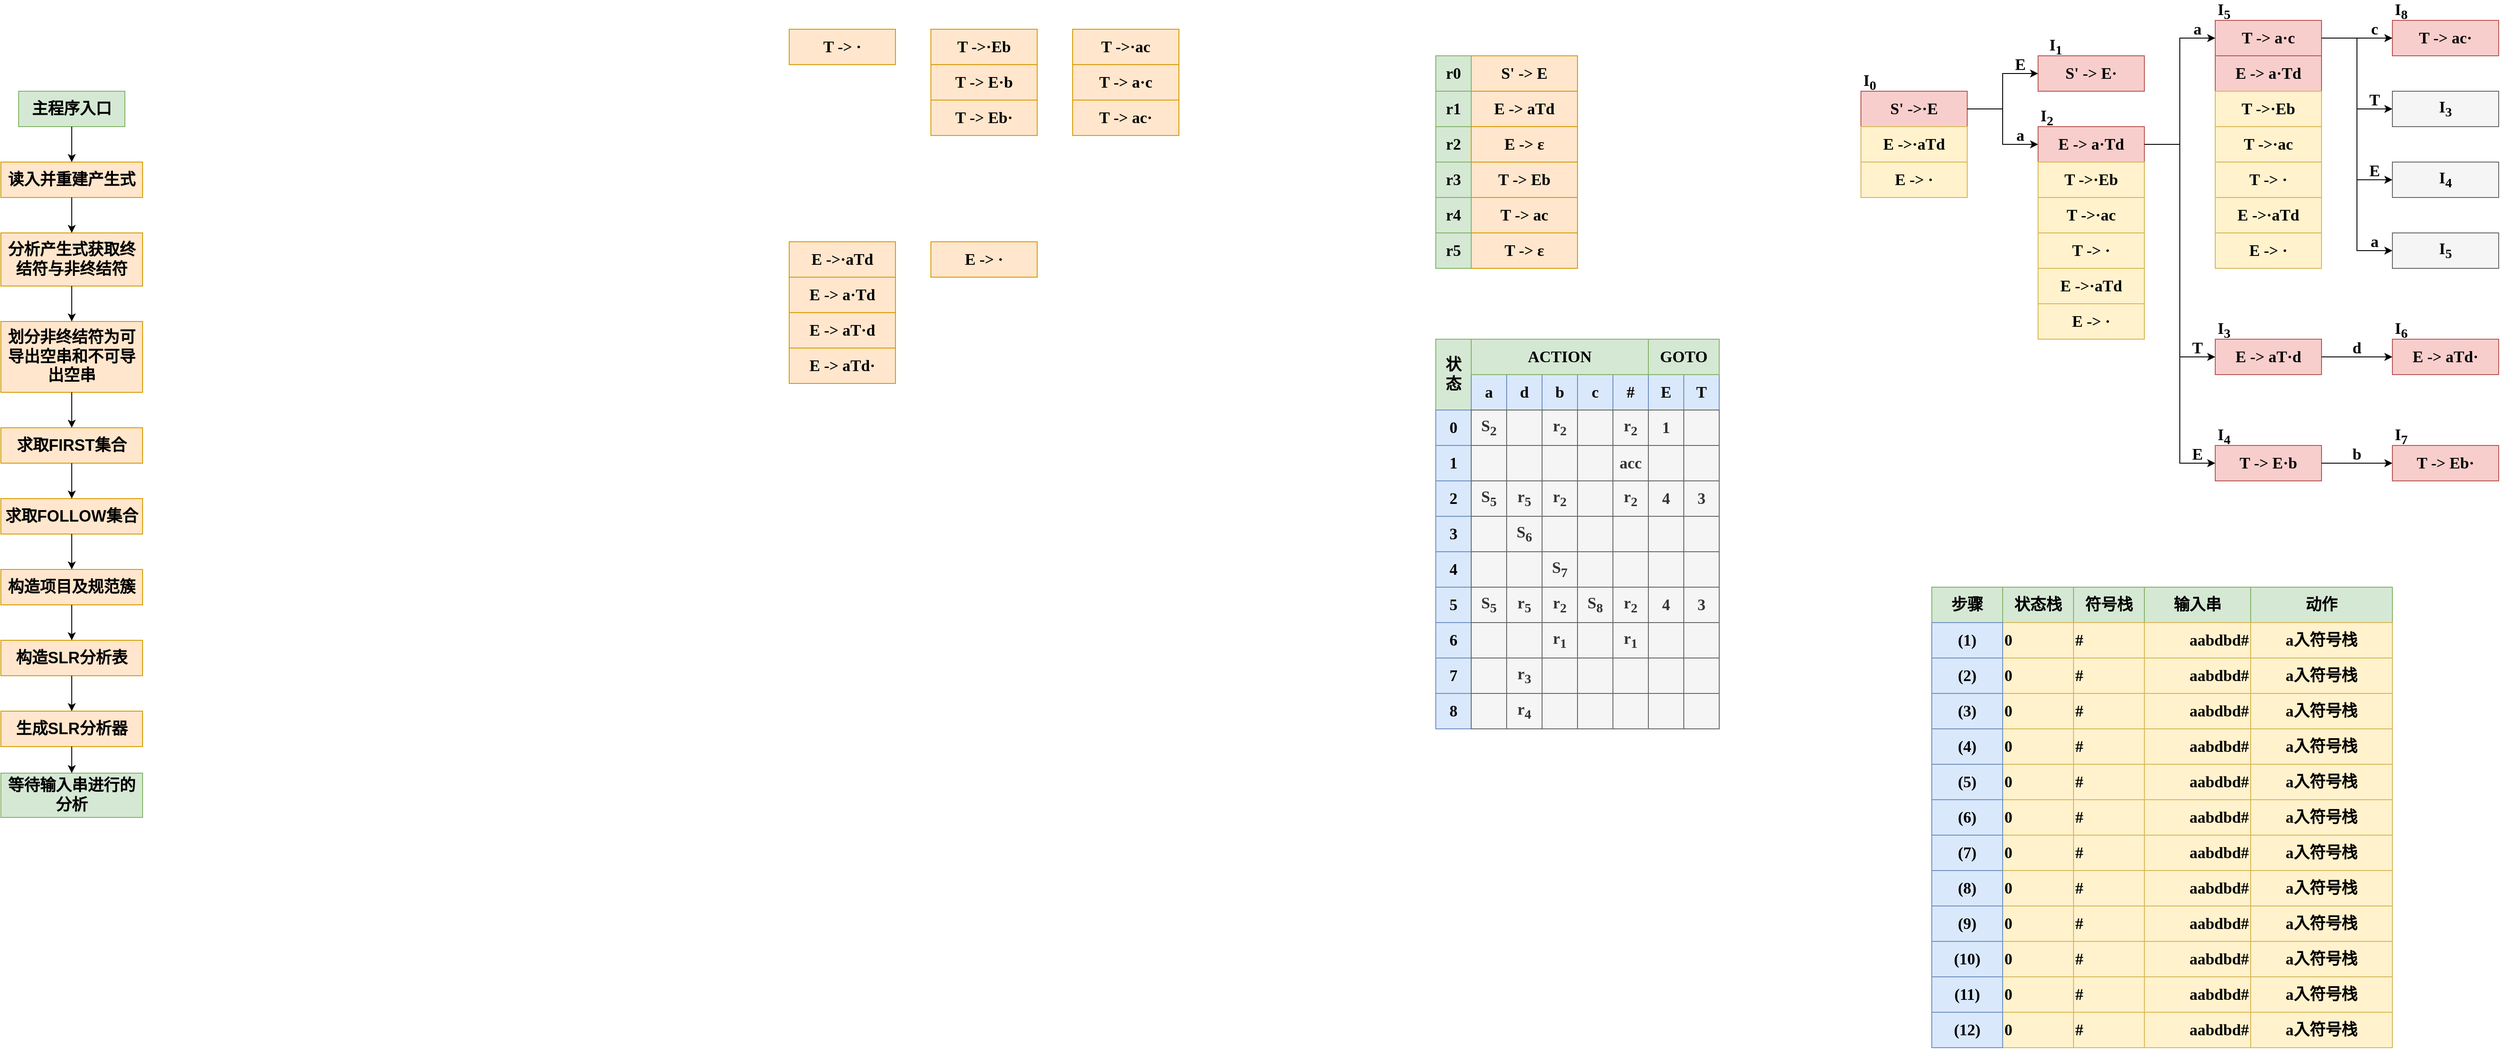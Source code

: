 <mxfile version="14.7.3" type="github">
  <diagram id="0YPb2u13IoEKau1Qp7Te" name="Page-1">
    <mxGraphModel dx="1069" dy="617" grid="1" gridSize="10" guides="1" tooltips="1" connect="1" arrows="1" fold="1" page="1" pageScale="1" pageWidth="1654" pageHeight="2336" math="0" shadow="0">
      <root>
        <mxCell id="0" />
        <mxCell id="1" parent="0" />
        <mxCell id="Pd2eChNWipuQM7B-wFBg-22" value="" style="group" parent="1" vertex="1" connectable="0">
          <mxGeometry x="140" y="120" width="160" height="820" as="geometry" />
        </mxCell>
        <mxCell id="Pd2eChNWipuQM7B-wFBg-1" value="&lt;font style=&quot;font-size: 18px&quot;&gt;&lt;b&gt;主程序入口&lt;/b&gt;&lt;/font&gt;" style="rounded=0;whiteSpace=wrap;html=1;fillColor=#d5e8d4;strokeColor=#82b366;" parent="Pd2eChNWipuQM7B-wFBg-22" vertex="1">
          <mxGeometry x="20" width="120" height="40" as="geometry" />
        </mxCell>
        <mxCell id="Pd2eChNWipuQM7B-wFBg-2" value="&lt;font style=&quot;font-size: 18px&quot;&gt;&lt;b&gt;读入并重建产生式&lt;/b&gt;&lt;/font&gt;" style="rounded=0;whiteSpace=wrap;html=1;fillColor=#ffe6cc;strokeColor=#d79b00;" parent="Pd2eChNWipuQM7B-wFBg-22" vertex="1">
          <mxGeometry y="80" width="160" height="40" as="geometry" />
        </mxCell>
        <mxCell id="Pd2eChNWipuQM7B-wFBg-12" style="edgeStyle=orthogonalEdgeStyle;rounded=0;orthogonalLoop=1;jettySize=auto;html=1;exitX=0.5;exitY=1;exitDx=0;exitDy=0;" parent="Pd2eChNWipuQM7B-wFBg-22" source="Pd2eChNWipuQM7B-wFBg-1" target="Pd2eChNWipuQM7B-wFBg-2" edge="1">
          <mxGeometry relative="1" as="geometry" />
        </mxCell>
        <mxCell id="Pd2eChNWipuQM7B-wFBg-3" value="&lt;font style=&quot;font-size: 18px&quot;&gt;&lt;b&gt;分析产生式获取终结符与非终结符&lt;/b&gt;&lt;/font&gt;" style="rounded=0;whiteSpace=wrap;html=1;fillColor=#ffe6cc;strokeColor=#d79b00;" parent="Pd2eChNWipuQM7B-wFBg-22" vertex="1">
          <mxGeometry y="160" width="160" height="60" as="geometry" />
        </mxCell>
        <mxCell id="Pd2eChNWipuQM7B-wFBg-13" style="edgeStyle=orthogonalEdgeStyle;rounded=0;orthogonalLoop=1;jettySize=auto;html=1;exitX=0.5;exitY=1;exitDx=0;exitDy=0;" parent="Pd2eChNWipuQM7B-wFBg-22" source="Pd2eChNWipuQM7B-wFBg-2" target="Pd2eChNWipuQM7B-wFBg-3" edge="1">
          <mxGeometry relative="1" as="geometry" />
        </mxCell>
        <mxCell id="Pd2eChNWipuQM7B-wFBg-5" value="&lt;span style=&quot;font-size: 18px&quot;&gt;&lt;b&gt;划分非终结符为可导出空串和不可导出空串&lt;br&gt;&lt;/b&gt;&lt;/span&gt;" style="rounded=0;whiteSpace=wrap;html=1;fillColor=#ffe6cc;strokeColor=#d79b00;" parent="Pd2eChNWipuQM7B-wFBg-22" vertex="1">
          <mxGeometry y="260" width="160" height="80" as="geometry" />
        </mxCell>
        <mxCell id="Pd2eChNWipuQM7B-wFBg-14" style="edgeStyle=orthogonalEdgeStyle;rounded=0;orthogonalLoop=1;jettySize=auto;html=1;exitX=0.5;exitY=1;exitDx=0;exitDy=0;entryX=0.5;entryY=0;entryDx=0;entryDy=0;" parent="Pd2eChNWipuQM7B-wFBg-22" source="Pd2eChNWipuQM7B-wFBg-3" target="Pd2eChNWipuQM7B-wFBg-5" edge="1">
          <mxGeometry relative="1" as="geometry" />
        </mxCell>
        <mxCell id="Pd2eChNWipuQM7B-wFBg-6" value="&lt;span style=&quot;font-size: 18px&quot;&gt;&lt;b&gt;求取FIRST集合&lt;br&gt;&lt;/b&gt;&lt;/span&gt;" style="rounded=0;whiteSpace=wrap;html=1;fillColor=#ffe6cc;strokeColor=#d79b00;" parent="Pd2eChNWipuQM7B-wFBg-22" vertex="1">
          <mxGeometry y="380" width="160" height="40" as="geometry" />
        </mxCell>
        <mxCell id="Pd2eChNWipuQM7B-wFBg-15" style="edgeStyle=orthogonalEdgeStyle;rounded=0;orthogonalLoop=1;jettySize=auto;html=1;exitX=0.5;exitY=1;exitDx=0;exitDy=0;entryX=0.5;entryY=0;entryDx=0;entryDy=0;" parent="Pd2eChNWipuQM7B-wFBg-22" source="Pd2eChNWipuQM7B-wFBg-5" target="Pd2eChNWipuQM7B-wFBg-6" edge="1">
          <mxGeometry relative="1" as="geometry" />
        </mxCell>
        <mxCell id="Pd2eChNWipuQM7B-wFBg-7" value="&lt;span style=&quot;font-size: 18px&quot;&gt;&lt;b&gt;求取FOLLOW集合&lt;br&gt;&lt;/b&gt;&lt;/span&gt;" style="rounded=0;whiteSpace=wrap;html=1;fillColor=#ffe6cc;strokeColor=#d79b00;" parent="Pd2eChNWipuQM7B-wFBg-22" vertex="1">
          <mxGeometry y="460" width="160" height="40" as="geometry" />
        </mxCell>
        <mxCell id="Pd2eChNWipuQM7B-wFBg-16" style="edgeStyle=orthogonalEdgeStyle;rounded=0;orthogonalLoop=1;jettySize=auto;html=1;exitX=0.5;exitY=1;exitDx=0;exitDy=0;entryX=0.5;entryY=0;entryDx=0;entryDy=0;" parent="Pd2eChNWipuQM7B-wFBg-22" source="Pd2eChNWipuQM7B-wFBg-6" target="Pd2eChNWipuQM7B-wFBg-7" edge="1">
          <mxGeometry relative="1" as="geometry" />
        </mxCell>
        <mxCell id="Pd2eChNWipuQM7B-wFBg-8" value="&lt;span style=&quot;font-size: 18px&quot;&gt;&lt;b&gt;构造项目及规范簇&lt;br&gt;&lt;/b&gt;&lt;/span&gt;" style="rounded=0;whiteSpace=wrap;html=1;fillColor=#ffe6cc;strokeColor=#d79b00;" parent="Pd2eChNWipuQM7B-wFBg-22" vertex="1">
          <mxGeometry y="540" width="160" height="40" as="geometry" />
        </mxCell>
        <mxCell id="Pd2eChNWipuQM7B-wFBg-17" style="edgeStyle=orthogonalEdgeStyle;rounded=0;orthogonalLoop=1;jettySize=auto;html=1;exitX=0.5;exitY=1;exitDx=0;exitDy=0;entryX=0.5;entryY=0;entryDx=0;entryDy=0;" parent="Pd2eChNWipuQM7B-wFBg-22" source="Pd2eChNWipuQM7B-wFBg-7" target="Pd2eChNWipuQM7B-wFBg-8" edge="1">
          <mxGeometry relative="1" as="geometry" />
        </mxCell>
        <mxCell id="Pd2eChNWipuQM7B-wFBg-9" value="&lt;span style=&quot;font-size: 18px&quot;&gt;&lt;b&gt;构造SLR分析表&lt;br&gt;&lt;/b&gt;&lt;/span&gt;" style="rounded=0;whiteSpace=wrap;html=1;fillColor=#ffe6cc;strokeColor=#d79b00;" parent="Pd2eChNWipuQM7B-wFBg-22" vertex="1">
          <mxGeometry y="620" width="160" height="40" as="geometry" />
        </mxCell>
        <mxCell id="Pd2eChNWipuQM7B-wFBg-18" style="edgeStyle=orthogonalEdgeStyle;rounded=0;orthogonalLoop=1;jettySize=auto;html=1;exitX=0.5;exitY=1;exitDx=0;exitDy=0;entryX=0.5;entryY=0;entryDx=0;entryDy=0;" parent="Pd2eChNWipuQM7B-wFBg-22" source="Pd2eChNWipuQM7B-wFBg-8" target="Pd2eChNWipuQM7B-wFBg-9" edge="1">
          <mxGeometry relative="1" as="geometry" />
        </mxCell>
        <mxCell id="Pd2eChNWipuQM7B-wFBg-10" value="&lt;span style=&quot;font-size: 18px&quot;&gt;&lt;b&gt;生成SLR分析器&lt;br&gt;&lt;/b&gt;&lt;/span&gt;" style="rounded=0;whiteSpace=wrap;html=1;fillColor=#ffe6cc;strokeColor=#d79b00;" parent="Pd2eChNWipuQM7B-wFBg-22" vertex="1">
          <mxGeometry y="700" width="160" height="40" as="geometry" />
        </mxCell>
        <mxCell id="Pd2eChNWipuQM7B-wFBg-19" style="edgeStyle=orthogonalEdgeStyle;rounded=0;orthogonalLoop=1;jettySize=auto;html=1;entryX=0.5;entryY=0;entryDx=0;entryDy=0;" parent="Pd2eChNWipuQM7B-wFBg-22" source="Pd2eChNWipuQM7B-wFBg-9" target="Pd2eChNWipuQM7B-wFBg-10" edge="1">
          <mxGeometry relative="1" as="geometry" />
        </mxCell>
        <mxCell id="Pd2eChNWipuQM7B-wFBg-11" value="&lt;span style=&quot;font-size: 18px&quot;&gt;&lt;b&gt;等待输入串进行的分析&lt;/b&gt;&lt;/span&gt;" style="rounded=0;whiteSpace=wrap;html=1;fillColor=#d5e8d4;strokeColor=#82b366;" parent="Pd2eChNWipuQM7B-wFBg-22" vertex="1">
          <mxGeometry y="770" width="160" height="50" as="geometry" />
        </mxCell>
        <mxCell id="Pd2eChNWipuQM7B-wFBg-21" style="edgeStyle=orthogonalEdgeStyle;rounded=0;orthogonalLoop=1;jettySize=auto;html=1;exitX=0.5;exitY=1;exitDx=0;exitDy=0;entryX=0.5;entryY=0;entryDx=0;entryDy=0;" parent="Pd2eChNWipuQM7B-wFBg-22" source="Pd2eChNWipuQM7B-wFBg-10" target="Pd2eChNWipuQM7B-wFBg-11" edge="1">
          <mxGeometry relative="1" as="geometry" />
        </mxCell>
        <mxCell id="wYAp02LFLE07vY8hdoaV-23" value="" style="group" vertex="1" connectable="0" parent="1">
          <mxGeometry x="1760" y="80" width="160" height="240" as="geometry" />
        </mxCell>
        <mxCell id="wYAp02LFLE07vY8hdoaV-3" value="" style="group;" vertex="1" connectable="0" parent="wYAp02LFLE07vY8hdoaV-23">
          <mxGeometry width="160" height="40" as="geometry" />
        </mxCell>
        <mxCell id="wYAp02LFLE07vY8hdoaV-1" value="&lt;font style=&quot;font-size: 18px&quot; face=&quot;Comic Sans MS&quot;&gt;&lt;b&gt;S&#39; -&amp;gt; E&lt;/b&gt;&lt;/font&gt;" style="rounded=0;whiteSpace=wrap;html=1;fillColor=#ffe6cc;strokeColor=#d79b00;" vertex="1" parent="wYAp02LFLE07vY8hdoaV-3">
          <mxGeometry x="40" width="120" height="40" as="geometry" />
        </mxCell>
        <mxCell id="wYAp02LFLE07vY8hdoaV-2" value="&lt;font style=&quot;font-size: 18px&quot; face=&quot;Comic Sans MS&quot;&gt;&lt;b&gt;r0&lt;/b&gt;&lt;/font&gt;" style="rounded=0;whiteSpace=wrap;html=1;fillColor=#d5e8d4;strokeColor=#82b366;" vertex="1" parent="wYAp02LFLE07vY8hdoaV-3">
          <mxGeometry width="40" height="40" as="geometry" />
        </mxCell>
        <mxCell id="wYAp02LFLE07vY8hdoaV-4" value="" style="group" vertex="1" connectable="0" parent="wYAp02LFLE07vY8hdoaV-23">
          <mxGeometry y="40" width="160" height="40" as="geometry" />
        </mxCell>
        <mxCell id="wYAp02LFLE07vY8hdoaV-5" value="&lt;font style=&quot;font-size: 18px&quot; face=&quot;Comic Sans MS&quot;&gt;&lt;b&gt;E -&amp;gt; aTd&lt;/b&gt;&lt;/font&gt;" style="rounded=0;whiteSpace=wrap;html=1;fillColor=#ffe6cc;strokeColor=#d79b00;" vertex="1" parent="wYAp02LFLE07vY8hdoaV-4">
          <mxGeometry x="40" width="120" height="40" as="geometry" />
        </mxCell>
        <mxCell id="wYAp02LFLE07vY8hdoaV-6" value="&lt;font style=&quot;font-size: 18px&quot; face=&quot;Comic Sans MS&quot;&gt;&lt;b&gt;r1&lt;/b&gt;&lt;/font&gt;" style="rounded=0;whiteSpace=wrap;html=1;fillColor=#d5e8d4;strokeColor=#82b366;" vertex="1" parent="wYAp02LFLE07vY8hdoaV-4">
          <mxGeometry width="40" height="40" as="geometry" />
        </mxCell>
        <mxCell id="wYAp02LFLE07vY8hdoaV-7" value="" style="group" vertex="1" connectable="0" parent="wYAp02LFLE07vY8hdoaV-23">
          <mxGeometry y="80" width="160" height="40" as="geometry" />
        </mxCell>
        <mxCell id="wYAp02LFLE07vY8hdoaV-9" value="&lt;font style=&quot;font-size: 18px&quot; face=&quot;Comic Sans MS&quot;&gt;&lt;b&gt;r2&lt;/b&gt;&lt;/font&gt;" style="rounded=0;whiteSpace=wrap;html=1;fillColor=#d5e8d4;strokeColor=#82b366;" vertex="1" parent="wYAp02LFLE07vY8hdoaV-7">
          <mxGeometry width="40" height="40" as="geometry" />
        </mxCell>
        <mxCell id="wYAp02LFLE07vY8hdoaV-21" value="&lt;b style=&quot;font-family: &amp;#34;comic sans ms&amp;#34; ; font-size: 18px&quot;&gt;E -&amp;gt;&amp;nbsp;ε&lt;/b&gt;" style="rounded=0;whiteSpace=wrap;html=1;fillColor=#ffe6cc;strokeColor=#d79b00;" vertex="1" parent="wYAp02LFLE07vY8hdoaV-7">
          <mxGeometry x="40" width="120" height="40" as="geometry" />
        </mxCell>
        <mxCell id="wYAp02LFLE07vY8hdoaV-11" value="" style="group" vertex="1" connectable="0" parent="wYAp02LFLE07vY8hdoaV-23">
          <mxGeometry y="120" width="160" height="40" as="geometry" />
        </mxCell>
        <mxCell id="wYAp02LFLE07vY8hdoaV-12" value="&lt;font style=&quot;font-size: 18px&quot; face=&quot;Comic Sans MS&quot;&gt;&lt;b&gt;T -&amp;gt; Eb&lt;/b&gt;&lt;/font&gt;" style="rounded=0;whiteSpace=wrap;html=1;fillColor=#ffe6cc;strokeColor=#d79b00;" vertex="1" parent="wYAp02LFLE07vY8hdoaV-11">
          <mxGeometry x="40" width="120" height="40" as="geometry" />
        </mxCell>
        <mxCell id="wYAp02LFLE07vY8hdoaV-13" value="&lt;font style=&quot;font-size: 18px&quot; face=&quot;Comic Sans MS&quot;&gt;&lt;b&gt;r3&lt;/b&gt;&lt;/font&gt;" style="rounded=0;whiteSpace=wrap;html=1;fillColor=#d5e8d4;strokeColor=#82b366;" vertex="1" parent="wYAp02LFLE07vY8hdoaV-11">
          <mxGeometry width="40" height="40" as="geometry" />
        </mxCell>
        <mxCell id="wYAp02LFLE07vY8hdoaV-14" value="" style="group" vertex="1" connectable="0" parent="wYAp02LFLE07vY8hdoaV-23">
          <mxGeometry y="160" width="160" height="40" as="geometry" />
        </mxCell>
        <mxCell id="wYAp02LFLE07vY8hdoaV-15" value="&lt;font style=&quot;font-size: 18px&quot; face=&quot;Comic Sans MS&quot;&gt;&lt;b&gt;T -&amp;gt; ac&lt;/b&gt;&lt;/font&gt;" style="rounded=0;whiteSpace=wrap;html=1;fillColor=#ffe6cc;strokeColor=#d79b00;" vertex="1" parent="wYAp02LFLE07vY8hdoaV-14">
          <mxGeometry x="40" width="120" height="40" as="geometry" />
        </mxCell>
        <mxCell id="wYAp02LFLE07vY8hdoaV-16" value="&lt;font style=&quot;font-size: 18px&quot; face=&quot;Comic Sans MS&quot;&gt;&lt;b&gt;r4&lt;/b&gt;&lt;/font&gt;" style="rounded=0;whiteSpace=wrap;html=1;fillColor=#d5e8d4;strokeColor=#82b366;" vertex="1" parent="wYAp02LFLE07vY8hdoaV-14">
          <mxGeometry width="40" height="40" as="geometry" />
        </mxCell>
        <mxCell id="wYAp02LFLE07vY8hdoaV-17" value="" style="group" vertex="1" connectable="0" parent="wYAp02LFLE07vY8hdoaV-23">
          <mxGeometry y="200" width="160" height="40" as="geometry" />
        </mxCell>
        <mxCell id="wYAp02LFLE07vY8hdoaV-18" value="&lt;font style=&quot;font-size: 18px&quot; face=&quot;Comic Sans MS&quot;&gt;&lt;b&gt;T -&amp;gt;&amp;nbsp;&lt;/b&gt;&lt;/font&gt;&lt;b style=&quot;font-family: &amp;#34;comic sans ms&amp;#34; ; font-size: 18px&quot;&gt;ε&lt;/b&gt;" style="rounded=0;whiteSpace=wrap;html=1;fillColor=#ffe6cc;strokeColor=#d79b00;" vertex="1" parent="wYAp02LFLE07vY8hdoaV-17">
          <mxGeometry x="40" width="120" height="40" as="geometry" />
        </mxCell>
        <mxCell id="wYAp02LFLE07vY8hdoaV-19" value="&lt;font style=&quot;font-size: 18px&quot; face=&quot;Comic Sans MS&quot;&gt;&lt;b&gt;r5&lt;/b&gt;&lt;/font&gt;" style="rounded=0;whiteSpace=wrap;html=1;fillColor=#d5e8d4;strokeColor=#82b366;" vertex="1" parent="wYAp02LFLE07vY8hdoaV-17">
          <mxGeometry width="40" height="40" as="geometry" />
        </mxCell>
        <mxCell id="wYAp02LFLE07vY8hdoaV-28" value="&lt;font style=&quot;font-size: 18px&quot; face=&quot;Comic Sans MS&quot;&gt;&lt;b&gt;T -&amp;gt;&lt;/b&gt;&lt;/font&gt;&lt;b style=&quot;font-size: 18px&quot;&gt;&lt;font face=&quot;Comic Sans MS&quot;&gt;·&lt;/font&gt;&lt;/b&gt;&lt;font style=&quot;font-size: 18px&quot; face=&quot;Comic Sans MS&quot;&gt;&lt;b&gt;Eb&lt;/b&gt;&lt;/font&gt;" style="rounded=0;whiteSpace=wrap;html=1;fillColor=#ffe6cc;strokeColor=#d79b00;" vertex="1" parent="1">
          <mxGeometry x="1190" y="50" width="120" height="40" as="geometry" />
        </mxCell>
        <mxCell id="wYAp02LFLE07vY8hdoaV-29" value="&lt;font style=&quot;font-size: 18px&quot; face=&quot;Comic Sans MS&quot;&gt;&lt;b&gt;T -&amp;gt;&lt;/b&gt;&lt;/font&gt;&lt;b style=&quot;font-size: 18px&quot;&gt;&lt;font face=&quot;Comic Sans MS&quot;&gt;·&lt;/font&gt;&lt;/b&gt;&lt;font style=&quot;font-size: 18px&quot; face=&quot;Comic Sans MS&quot;&gt;&lt;b&gt;ac&lt;/b&gt;&lt;/font&gt;" style="rounded=0;whiteSpace=wrap;html=1;fillColor=#ffe6cc;strokeColor=#d79b00;" vertex="1" parent="1">
          <mxGeometry x="1350" y="50" width="120" height="40" as="geometry" />
        </mxCell>
        <mxCell id="wYAp02LFLE07vY8hdoaV-30" value="&lt;font style=&quot;font-size: 18px&quot;&gt;&lt;b&gt;&lt;font face=&quot;Comic Sans MS&quot;&gt;T -&amp;gt; ·&lt;/font&gt;&lt;/b&gt;&lt;/font&gt;" style="rounded=0;whiteSpace=wrap;html=1;fillColor=#ffe6cc;strokeColor=#d79b00;" vertex="1" parent="1">
          <mxGeometry x="1030" y="50" width="120" height="40" as="geometry" />
        </mxCell>
        <mxCell id="wYAp02LFLE07vY8hdoaV-31" value="&lt;font style=&quot;font-size: 18px&quot; face=&quot;Comic Sans MS&quot;&gt;&lt;b&gt;E -&amp;gt;&lt;/b&gt;&lt;/font&gt;&lt;b style=&quot;font-size: 18px&quot;&gt;&lt;font face=&quot;Comic Sans MS&quot;&gt;·&lt;/font&gt;&lt;/b&gt;&lt;font style=&quot;font-size: 18px&quot; face=&quot;Comic Sans MS&quot;&gt;&lt;b&gt;aTd&lt;/b&gt;&lt;/font&gt;" style="rounded=0;whiteSpace=wrap;html=1;fillColor=#ffe6cc;strokeColor=#d79b00;" vertex="1" parent="1">
          <mxGeometry x="1030" y="290" width="120" height="40" as="geometry" />
        </mxCell>
        <mxCell id="wYAp02LFLE07vY8hdoaV-32" value="&lt;b style=&quot;font-size: 18px&quot;&gt;&lt;font face=&quot;Comic Sans MS&quot;&gt;E -&amp;gt; ·&lt;/font&gt;&lt;/b&gt;" style="rounded=0;whiteSpace=wrap;html=1;fillColor=#ffe6cc;strokeColor=#d79b00;" vertex="1" parent="1">
          <mxGeometry x="1190" y="290" width="120" height="40" as="geometry" />
        </mxCell>
        <mxCell id="wYAp02LFLE07vY8hdoaV-33" value="&lt;font style=&quot;font-size: 18px&quot; face=&quot;Comic Sans MS&quot;&gt;&lt;b&gt;T -&amp;gt; E&lt;/b&gt;&lt;/font&gt;&lt;b style=&quot;font-size: 18px&quot;&gt;&lt;font face=&quot;Comic Sans MS&quot;&gt;·&lt;/font&gt;&lt;/b&gt;&lt;font style=&quot;font-size: 18px&quot; face=&quot;Comic Sans MS&quot;&gt;&lt;b&gt;b&lt;/b&gt;&lt;/font&gt;" style="rounded=0;whiteSpace=wrap;html=1;fillColor=#ffe6cc;strokeColor=#d79b00;" vertex="1" parent="1">
          <mxGeometry x="1190" y="90" width="120" height="40" as="geometry" />
        </mxCell>
        <mxCell id="wYAp02LFLE07vY8hdoaV-34" value="&lt;font style=&quot;font-size: 18px&quot; face=&quot;Comic Sans MS&quot;&gt;&lt;b&gt;T -&amp;gt; E&lt;/b&gt;&lt;/font&gt;&lt;font style=&quot;font-size: 18px&quot; face=&quot;Comic Sans MS&quot;&gt;&lt;b&gt;b&lt;/b&gt;&lt;/font&gt;&lt;b style=&quot;font-size: 18px&quot;&gt;&lt;font face=&quot;Comic Sans MS&quot;&gt;·&lt;/font&gt;&lt;/b&gt;" style="rounded=0;whiteSpace=wrap;html=1;fillColor=#ffe6cc;strokeColor=#d79b00;" vertex="1" parent="1">
          <mxGeometry x="1190" y="130" width="120" height="40" as="geometry" />
        </mxCell>
        <mxCell id="wYAp02LFLE07vY8hdoaV-35" value="&lt;font style=&quot;font-size: 18px&quot; face=&quot;Comic Sans MS&quot;&gt;&lt;b&gt;T -&amp;gt; a&lt;/b&gt;&lt;/font&gt;&lt;b style=&quot;font-size: 18px&quot;&gt;&lt;font face=&quot;Comic Sans MS&quot;&gt;·&lt;/font&gt;&lt;/b&gt;&lt;font style=&quot;font-size: 18px&quot; face=&quot;Comic Sans MS&quot;&gt;&lt;b&gt;c&lt;/b&gt;&lt;/font&gt;" style="rounded=0;whiteSpace=wrap;html=1;fillColor=#ffe6cc;strokeColor=#d79b00;" vertex="1" parent="1">
          <mxGeometry x="1350" y="90" width="120" height="40" as="geometry" />
        </mxCell>
        <mxCell id="wYAp02LFLE07vY8hdoaV-36" value="&lt;font style=&quot;font-size: 18px&quot; face=&quot;Comic Sans MS&quot;&gt;&lt;b&gt;T -&amp;gt; ac&lt;/b&gt;&lt;/font&gt;&lt;b style=&quot;font-size: 18px&quot;&gt;&lt;font face=&quot;Comic Sans MS&quot;&gt;·&lt;/font&gt;&lt;/b&gt;" style="rounded=0;whiteSpace=wrap;html=1;fillColor=#ffe6cc;strokeColor=#d79b00;" vertex="1" parent="1">
          <mxGeometry x="1350" y="130" width="120" height="40" as="geometry" />
        </mxCell>
        <mxCell id="wYAp02LFLE07vY8hdoaV-37" value="&lt;font style=&quot;font-size: 18px&quot; face=&quot;Comic Sans MS&quot;&gt;&lt;b&gt;E -&amp;gt; a&lt;/b&gt;&lt;/font&gt;&lt;b style=&quot;font-size: 18px&quot;&gt;&lt;font face=&quot;Comic Sans MS&quot;&gt;·&lt;/font&gt;&lt;/b&gt;&lt;font style=&quot;font-size: 18px&quot; face=&quot;Comic Sans MS&quot;&gt;&lt;b&gt;Td&lt;/b&gt;&lt;/font&gt;" style="rounded=0;whiteSpace=wrap;html=1;fillColor=#ffe6cc;strokeColor=#d79b00;" vertex="1" parent="1">
          <mxGeometry x="1030" y="330" width="120" height="40" as="geometry" />
        </mxCell>
        <mxCell id="wYAp02LFLE07vY8hdoaV-38" value="&lt;font style=&quot;font-size: 18px&quot; face=&quot;Comic Sans MS&quot;&gt;&lt;b&gt;E -&amp;gt; aT&lt;/b&gt;&lt;/font&gt;&lt;b style=&quot;font-size: 18px&quot;&gt;&lt;font face=&quot;Comic Sans MS&quot;&gt;·&lt;/font&gt;&lt;/b&gt;&lt;font style=&quot;font-size: 18px&quot; face=&quot;Comic Sans MS&quot;&gt;&lt;b&gt;d&lt;/b&gt;&lt;/font&gt;" style="rounded=0;whiteSpace=wrap;html=1;fillColor=#ffe6cc;strokeColor=#d79b00;" vertex="1" parent="1">
          <mxGeometry x="1030" y="370" width="120" height="40" as="geometry" />
        </mxCell>
        <mxCell id="wYAp02LFLE07vY8hdoaV-39" value="&lt;font style=&quot;font-size: 18px&quot; face=&quot;Comic Sans MS&quot;&gt;&lt;b&gt;E -&amp;gt; aTd&lt;/b&gt;&lt;/font&gt;&lt;b style=&quot;font-size: 18px&quot;&gt;&lt;font face=&quot;Comic Sans MS&quot;&gt;·&lt;/font&gt;&lt;/b&gt;" style="rounded=0;whiteSpace=wrap;html=1;fillColor=#ffe6cc;strokeColor=#d79b00;" vertex="1" parent="1">
          <mxGeometry x="1030" y="410" width="120" height="40" as="geometry" />
        </mxCell>
        <mxCell id="wYAp02LFLE07vY8hdoaV-104" value="" style="group" vertex="1" connectable="0" parent="1">
          <mxGeometry x="2230" y="20" width="730" height="540" as="geometry" />
        </mxCell>
        <mxCell id="wYAp02LFLE07vY8hdoaV-25" value="&lt;font style=&quot;font-size: 18px&quot; face=&quot;Comic Sans MS&quot;&gt;&lt;b&gt;S&#39; -&amp;gt; E&lt;/b&gt;&lt;/font&gt;&lt;b style=&quot;font-size: 18px&quot;&gt;&lt;font face=&quot;Comic Sans MS&quot;&gt;·&lt;/font&gt;&lt;/b&gt;" style="rounded=0;whiteSpace=wrap;html=1;fillColor=#f8cecc;strokeColor=#b85450;" vertex="1" parent="wYAp02LFLE07vY8hdoaV-104">
          <mxGeometry x="210" y="60" width="120" height="40" as="geometry" />
        </mxCell>
        <mxCell id="wYAp02LFLE07vY8hdoaV-42" value="" style="group" vertex="1" connectable="0" parent="wYAp02LFLE07vY8hdoaV-104">
          <mxGeometry x="10" y="100" width="120" height="120" as="geometry" />
        </mxCell>
        <mxCell id="wYAp02LFLE07vY8hdoaV-24" value="&lt;font style=&quot;font-size: 18px&quot; face=&quot;Comic Sans MS&quot;&gt;&lt;b&gt;S&#39; -&amp;gt;&lt;/b&gt;&lt;/font&gt;&lt;b style=&quot;font-size: 18px&quot;&gt;&lt;font face=&quot;Comic Sans MS&quot;&gt;·&lt;/font&gt;&lt;/b&gt;&lt;font style=&quot;font-size: 18px&quot; face=&quot;Comic Sans MS&quot;&gt;&lt;b&gt;E&lt;/b&gt;&lt;/font&gt;" style="rounded=0;whiteSpace=wrap;html=1;fillColor=#f8cecc;strokeColor=#b85450;" vertex="1" parent="wYAp02LFLE07vY8hdoaV-42">
          <mxGeometry width="120" height="40" as="geometry" />
        </mxCell>
        <mxCell id="wYAp02LFLE07vY8hdoaV-40" value="&lt;font style=&quot;font-size: 18px&quot; face=&quot;Comic Sans MS&quot;&gt;&lt;b&gt;E -&amp;gt;&lt;/b&gt;&lt;/font&gt;&lt;b style=&quot;font-size: 18px&quot;&gt;&lt;font face=&quot;Comic Sans MS&quot;&gt;·&lt;/font&gt;&lt;/b&gt;&lt;font style=&quot;font-size: 18px&quot; face=&quot;Comic Sans MS&quot;&gt;&lt;b&gt;aTd&lt;/b&gt;&lt;/font&gt;" style="rounded=0;whiteSpace=wrap;html=1;fillColor=#fff2cc;strokeColor=#d6b656;" vertex="1" parent="wYAp02LFLE07vY8hdoaV-42">
          <mxGeometry y="40" width="120" height="40" as="geometry" />
        </mxCell>
        <mxCell id="wYAp02LFLE07vY8hdoaV-41" value="&lt;b style=&quot;font-size: 18px&quot;&gt;&lt;font face=&quot;Comic Sans MS&quot;&gt;E -&amp;gt; ·&lt;/font&gt;&lt;/b&gt;" style="rounded=0;whiteSpace=wrap;html=1;fillColor=#fff2cc;strokeColor=#d6b656;" vertex="1" parent="wYAp02LFLE07vY8hdoaV-42">
          <mxGeometry y="80" width="120" height="40" as="geometry" />
        </mxCell>
        <mxCell id="wYAp02LFLE07vY8hdoaV-49" value="" style="group" vertex="1" connectable="0" parent="wYAp02LFLE07vY8hdoaV-104">
          <mxGeometry x="210" y="140" width="120" height="240" as="geometry" />
        </mxCell>
        <mxCell id="wYAp02LFLE07vY8hdoaV-43" value="&lt;font style=&quot;font-size: 18px&quot; face=&quot;Comic Sans MS&quot;&gt;&lt;b&gt;E -&amp;gt; a&lt;/b&gt;&lt;/font&gt;&lt;b style=&quot;font-size: 18px&quot;&gt;&lt;font face=&quot;Comic Sans MS&quot;&gt;·&lt;/font&gt;&lt;/b&gt;&lt;font style=&quot;font-size: 18px&quot; face=&quot;Comic Sans MS&quot;&gt;&lt;b&gt;Td&lt;/b&gt;&lt;/font&gt;" style="rounded=0;whiteSpace=wrap;html=1;fillColor=#f8cecc;strokeColor=#b85450;" vertex="1" parent="wYAp02LFLE07vY8hdoaV-49">
          <mxGeometry width="120" height="40" as="geometry" />
        </mxCell>
        <mxCell id="wYAp02LFLE07vY8hdoaV-44" value="&lt;font style=&quot;font-size: 18px&quot; face=&quot;Comic Sans MS&quot;&gt;&lt;b&gt;T -&amp;gt;&lt;/b&gt;&lt;/font&gt;&lt;b style=&quot;font-size: 18px&quot;&gt;&lt;font face=&quot;Comic Sans MS&quot;&gt;·&lt;/font&gt;&lt;/b&gt;&lt;font style=&quot;font-size: 18px&quot; face=&quot;Comic Sans MS&quot;&gt;&lt;b&gt;Eb&lt;/b&gt;&lt;/font&gt;" style="rounded=0;whiteSpace=wrap;html=1;fillColor=#fff2cc;strokeColor=#d6b656;" vertex="1" parent="wYAp02LFLE07vY8hdoaV-49">
          <mxGeometry y="40" width="120" height="40" as="geometry" />
        </mxCell>
        <mxCell id="wYAp02LFLE07vY8hdoaV-45" value="&lt;font style=&quot;font-size: 18px&quot; face=&quot;Comic Sans MS&quot;&gt;&lt;b&gt;T -&amp;gt;&lt;/b&gt;&lt;/font&gt;&lt;b style=&quot;font-size: 18px&quot;&gt;&lt;font face=&quot;Comic Sans MS&quot;&gt;·&lt;/font&gt;&lt;/b&gt;&lt;font style=&quot;font-size: 18px&quot; face=&quot;Comic Sans MS&quot;&gt;&lt;b&gt;ac&lt;/b&gt;&lt;/font&gt;" style="rounded=0;whiteSpace=wrap;html=1;fillColor=#fff2cc;strokeColor=#d6b656;" vertex="1" parent="wYAp02LFLE07vY8hdoaV-49">
          <mxGeometry y="80" width="120" height="40" as="geometry" />
        </mxCell>
        <mxCell id="wYAp02LFLE07vY8hdoaV-46" value="&lt;font style=&quot;font-size: 18px&quot;&gt;&lt;b&gt;&lt;font face=&quot;Comic Sans MS&quot;&gt;T -&amp;gt; ·&lt;/font&gt;&lt;/b&gt;&lt;/font&gt;" style="rounded=0;whiteSpace=wrap;html=1;fillColor=#fff2cc;strokeColor=#d6b656;" vertex="1" parent="wYAp02LFLE07vY8hdoaV-49">
          <mxGeometry y="120" width="120" height="40" as="geometry" />
        </mxCell>
        <mxCell id="wYAp02LFLE07vY8hdoaV-47" value="&lt;font style=&quot;font-size: 18px&quot; face=&quot;Comic Sans MS&quot;&gt;&lt;b&gt;E -&amp;gt;&lt;/b&gt;&lt;/font&gt;&lt;b style=&quot;font-size: 18px&quot;&gt;&lt;font face=&quot;Comic Sans MS&quot;&gt;·&lt;/font&gt;&lt;/b&gt;&lt;font style=&quot;font-size: 18px&quot; face=&quot;Comic Sans MS&quot;&gt;&lt;b&gt;aTd&lt;/b&gt;&lt;/font&gt;" style="rounded=0;whiteSpace=wrap;html=1;fillColor=#fff2cc;strokeColor=#d6b656;" vertex="1" parent="wYAp02LFLE07vY8hdoaV-49">
          <mxGeometry y="160" width="120" height="40" as="geometry" />
        </mxCell>
        <mxCell id="wYAp02LFLE07vY8hdoaV-48" value="&lt;b style=&quot;font-size: 18px&quot;&gt;&lt;font face=&quot;Comic Sans MS&quot;&gt;E -&amp;gt; ·&lt;/font&gt;&lt;/b&gt;" style="rounded=0;whiteSpace=wrap;html=1;fillColor=#fff2cc;strokeColor=#d6b656;" vertex="1" parent="wYAp02LFLE07vY8hdoaV-49">
          <mxGeometry y="200" width="120" height="40" as="geometry" />
        </mxCell>
        <mxCell id="wYAp02LFLE07vY8hdoaV-57" value="" style="group" vertex="1" connectable="0" parent="wYAp02LFLE07vY8hdoaV-104">
          <mxGeometry x="410" y="20" width="120" height="280" as="geometry" />
        </mxCell>
        <mxCell id="wYAp02LFLE07vY8hdoaV-50" value="&lt;font style=&quot;font-size: 18px&quot; face=&quot;Comic Sans MS&quot;&gt;&lt;b&gt;T -&amp;gt; a&lt;/b&gt;&lt;/font&gt;&lt;b style=&quot;font-size: 18px&quot;&gt;&lt;font face=&quot;Comic Sans MS&quot;&gt;·&lt;/font&gt;&lt;/b&gt;&lt;font style=&quot;font-size: 18px&quot; face=&quot;Comic Sans MS&quot;&gt;&lt;b&gt;c&lt;/b&gt;&lt;/font&gt;" style="rounded=0;whiteSpace=wrap;html=1;fillColor=#f8cecc;strokeColor=#b85450;" vertex="1" parent="wYAp02LFLE07vY8hdoaV-57">
          <mxGeometry width="120" height="40" as="geometry" />
        </mxCell>
        <mxCell id="wYAp02LFLE07vY8hdoaV-51" value="&lt;font style=&quot;font-size: 18px&quot; face=&quot;Comic Sans MS&quot;&gt;&lt;b&gt;E -&amp;gt; a&lt;/b&gt;&lt;/font&gt;&lt;b style=&quot;font-size: 18px&quot;&gt;&lt;font face=&quot;Comic Sans MS&quot;&gt;·&lt;/font&gt;&lt;/b&gt;&lt;font style=&quot;font-size: 18px&quot; face=&quot;Comic Sans MS&quot;&gt;&lt;b&gt;Td&lt;/b&gt;&lt;/font&gt;" style="rounded=0;whiteSpace=wrap;html=1;fillColor=#f8cecc;strokeColor=#b85450;" vertex="1" parent="wYAp02LFLE07vY8hdoaV-57">
          <mxGeometry y="40" width="120" height="40" as="geometry" />
        </mxCell>
        <mxCell id="wYAp02LFLE07vY8hdoaV-52" value="&lt;font style=&quot;font-size: 18px&quot; face=&quot;Comic Sans MS&quot;&gt;&lt;b&gt;T -&amp;gt;&lt;/b&gt;&lt;/font&gt;&lt;b style=&quot;font-size: 18px&quot;&gt;&lt;font face=&quot;Comic Sans MS&quot;&gt;·&lt;/font&gt;&lt;/b&gt;&lt;font style=&quot;font-size: 18px&quot; face=&quot;Comic Sans MS&quot;&gt;&lt;b&gt;Eb&lt;/b&gt;&lt;/font&gt;" style="rounded=0;whiteSpace=wrap;html=1;fillColor=#fff2cc;strokeColor=#d6b656;" vertex="1" parent="wYAp02LFLE07vY8hdoaV-57">
          <mxGeometry y="80" width="120" height="40" as="geometry" />
        </mxCell>
        <mxCell id="wYAp02LFLE07vY8hdoaV-53" value="&lt;font style=&quot;font-size: 18px&quot; face=&quot;Comic Sans MS&quot;&gt;&lt;b&gt;T -&amp;gt;&lt;/b&gt;&lt;/font&gt;&lt;b style=&quot;font-size: 18px&quot;&gt;&lt;font face=&quot;Comic Sans MS&quot;&gt;·&lt;/font&gt;&lt;/b&gt;&lt;font style=&quot;font-size: 18px&quot; face=&quot;Comic Sans MS&quot;&gt;&lt;b&gt;ac&lt;/b&gt;&lt;/font&gt;" style="rounded=0;whiteSpace=wrap;html=1;fillColor=#fff2cc;strokeColor=#d6b656;" vertex="1" parent="wYAp02LFLE07vY8hdoaV-57">
          <mxGeometry y="120" width="120" height="40" as="geometry" />
        </mxCell>
        <mxCell id="wYAp02LFLE07vY8hdoaV-54" value="&lt;font style=&quot;font-size: 18px&quot;&gt;&lt;b&gt;&lt;font face=&quot;Comic Sans MS&quot;&gt;T -&amp;gt; ·&lt;/font&gt;&lt;/b&gt;&lt;/font&gt;" style="rounded=0;whiteSpace=wrap;html=1;fillColor=#fff2cc;strokeColor=#d6b656;" vertex="1" parent="wYAp02LFLE07vY8hdoaV-57">
          <mxGeometry y="160" width="120" height="40" as="geometry" />
        </mxCell>
        <mxCell id="wYAp02LFLE07vY8hdoaV-55" value="&lt;font style=&quot;font-size: 18px&quot; face=&quot;Comic Sans MS&quot;&gt;&lt;b&gt;E -&amp;gt;&lt;/b&gt;&lt;/font&gt;&lt;b style=&quot;font-size: 18px&quot;&gt;&lt;font face=&quot;Comic Sans MS&quot;&gt;·&lt;/font&gt;&lt;/b&gt;&lt;font style=&quot;font-size: 18px&quot; face=&quot;Comic Sans MS&quot;&gt;&lt;b&gt;aTd&lt;/b&gt;&lt;/font&gt;" style="rounded=0;whiteSpace=wrap;html=1;fillColor=#fff2cc;strokeColor=#d6b656;" vertex="1" parent="wYAp02LFLE07vY8hdoaV-57">
          <mxGeometry y="200" width="120" height="40" as="geometry" />
        </mxCell>
        <mxCell id="wYAp02LFLE07vY8hdoaV-56" value="&lt;b style=&quot;font-size: 18px&quot;&gt;&lt;font face=&quot;Comic Sans MS&quot;&gt;E -&amp;gt; ·&lt;/font&gt;&lt;/b&gt;" style="rounded=0;whiteSpace=wrap;html=1;fillColor=#fff2cc;strokeColor=#d6b656;" vertex="1" parent="wYAp02LFLE07vY8hdoaV-57">
          <mxGeometry y="240" width="120" height="40" as="geometry" />
        </mxCell>
        <mxCell id="wYAp02LFLE07vY8hdoaV-58" value="&lt;font style=&quot;font-size: 18px&quot; face=&quot;Comic Sans MS&quot;&gt;&lt;b&gt;T -&amp;gt; ac&lt;/b&gt;&lt;/font&gt;&lt;b style=&quot;font-size: 18px&quot;&gt;&lt;font face=&quot;Comic Sans MS&quot;&gt;·&lt;/font&gt;&lt;/b&gt;" style="rounded=0;whiteSpace=wrap;html=1;fillColor=#f8cecc;strokeColor=#b85450;" vertex="1" parent="wYAp02LFLE07vY8hdoaV-104">
          <mxGeometry x="610" y="20" width="120" height="40" as="geometry" />
        </mxCell>
        <mxCell id="wYAp02LFLE07vY8hdoaV-59" value="&lt;font style=&quot;font-size: 18px&quot; face=&quot;Comic Sans MS&quot;&gt;&lt;b&gt;E -&amp;gt; aT&lt;/b&gt;&lt;/font&gt;&lt;b style=&quot;font-size: 18px&quot;&gt;&lt;font face=&quot;Comic Sans MS&quot;&gt;·&lt;/font&gt;&lt;/b&gt;&lt;font style=&quot;font-size: 18px&quot; face=&quot;Comic Sans MS&quot;&gt;&lt;b&gt;d&lt;/b&gt;&lt;/font&gt;" style="rounded=0;whiteSpace=wrap;html=1;fillColor=#f8cecc;strokeColor=#b85450;" vertex="1" parent="wYAp02LFLE07vY8hdoaV-104">
          <mxGeometry x="410" y="380" width="120" height="40" as="geometry" />
        </mxCell>
        <mxCell id="wYAp02LFLE07vY8hdoaV-60" value="&lt;font style=&quot;font-size: 18px&quot; face=&quot;Comic Sans MS&quot;&gt;&lt;b&gt;E -&amp;gt; aTd&lt;/b&gt;&lt;/font&gt;&lt;b style=&quot;font-size: 18px&quot;&gt;&lt;font face=&quot;Comic Sans MS&quot;&gt;·&lt;/font&gt;&lt;/b&gt;" style="rounded=0;whiteSpace=wrap;html=1;fillColor=#f8cecc;strokeColor=#b85450;" vertex="1" parent="wYAp02LFLE07vY8hdoaV-104">
          <mxGeometry x="610" y="380" width="120" height="40" as="geometry" />
        </mxCell>
        <mxCell id="wYAp02LFLE07vY8hdoaV-61" value="&lt;font style=&quot;font-size: 18px&quot; face=&quot;Comic Sans MS&quot;&gt;&lt;b&gt;T -&amp;gt; E&lt;/b&gt;&lt;/font&gt;&lt;b style=&quot;font-size: 18px&quot;&gt;&lt;font face=&quot;Comic Sans MS&quot;&gt;·&lt;/font&gt;&lt;/b&gt;&lt;font style=&quot;font-size: 18px&quot; face=&quot;Comic Sans MS&quot;&gt;&lt;b&gt;b&lt;/b&gt;&lt;/font&gt;" style="rounded=0;whiteSpace=wrap;html=1;fillColor=#f8cecc;strokeColor=#b85450;" vertex="1" parent="wYAp02LFLE07vY8hdoaV-104">
          <mxGeometry x="410" y="500" width="120" height="40" as="geometry" />
        </mxCell>
        <mxCell id="wYAp02LFLE07vY8hdoaV-62" value="&lt;font style=&quot;font-size: 18px&quot; face=&quot;Comic Sans MS&quot;&gt;&lt;b&gt;T -&amp;gt; E&lt;/b&gt;&lt;/font&gt;&lt;font style=&quot;font-size: 18px&quot; face=&quot;Comic Sans MS&quot;&gt;&lt;b&gt;b&lt;/b&gt;&lt;/font&gt;&lt;b style=&quot;font-size: 18px&quot;&gt;&lt;font face=&quot;Comic Sans MS&quot;&gt;·&lt;/font&gt;&lt;/b&gt;" style="rounded=0;whiteSpace=wrap;html=1;fillColor=#f8cecc;strokeColor=#b85450;" vertex="1" parent="wYAp02LFLE07vY8hdoaV-104">
          <mxGeometry x="610" y="500" width="120" height="40" as="geometry" />
        </mxCell>
        <mxCell id="wYAp02LFLE07vY8hdoaV-64" style="edgeStyle=orthogonalEdgeStyle;rounded=0;orthogonalLoop=1;jettySize=auto;html=1;exitX=1;exitY=0.5;exitDx=0;exitDy=0;entryX=0;entryY=0.5;entryDx=0;entryDy=0;" edge="1" parent="wYAp02LFLE07vY8hdoaV-104" source="wYAp02LFLE07vY8hdoaV-24" target="wYAp02LFLE07vY8hdoaV-43">
          <mxGeometry relative="1" as="geometry" />
        </mxCell>
        <mxCell id="wYAp02LFLE07vY8hdoaV-65" style="edgeStyle=orthogonalEdgeStyle;rounded=0;orthogonalLoop=1;jettySize=auto;html=1;exitX=1;exitY=0.5;exitDx=0;exitDy=0;entryX=0;entryY=0.5;entryDx=0;entryDy=0;" edge="1" parent="wYAp02LFLE07vY8hdoaV-104" source="wYAp02LFLE07vY8hdoaV-43" target="wYAp02LFLE07vY8hdoaV-50">
          <mxGeometry relative="1" as="geometry" />
        </mxCell>
        <mxCell id="wYAp02LFLE07vY8hdoaV-66" style="edgeStyle=orthogonalEdgeStyle;rounded=0;orthogonalLoop=1;jettySize=auto;html=1;exitX=1;exitY=0.5;exitDx=0;exitDy=0;entryX=0;entryY=0.5;entryDx=0;entryDy=0;" edge="1" parent="wYAp02LFLE07vY8hdoaV-104" source="wYAp02LFLE07vY8hdoaV-43" target="wYAp02LFLE07vY8hdoaV-59">
          <mxGeometry relative="1" as="geometry" />
        </mxCell>
        <mxCell id="wYAp02LFLE07vY8hdoaV-67" style="edgeStyle=orthogonalEdgeStyle;rounded=0;orthogonalLoop=1;jettySize=auto;html=1;exitX=1;exitY=0.5;exitDx=0;exitDy=0;entryX=0;entryY=0.5;entryDx=0;entryDy=0;" edge="1" parent="wYAp02LFLE07vY8hdoaV-104" source="wYAp02LFLE07vY8hdoaV-43" target="wYAp02LFLE07vY8hdoaV-61">
          <mxGeometry relative="1" as="geometry" />
        </mxCell>
        <mxCell id="wYAp02LFLE07vY8hdoaV-69" style="edgeStyle=orthogonalEdgeStyle;rounded=0;orthogonalLoop=1;jettySize=auto;html=1;exitX=1;exitY=0.5;exitDx=0;exitDy=0;entryX=0;entryY=0.5;entryDx=0;entryDy=0;" edge="1" parent="wYAp02LFLE07vY8hdoaV-104" source="wYAp02LFLE07vY8hdoaV-59" target="wYAp02LFLE07vY8hdoaV-60">
          <mxGeometry relative="1" as="geometry" />
        </mxCell>
        <mxCell id="wYAp02LFLE07vY8hdoaV-68" style="edgeStyle=orthogonalEdgeStyle;rounded=0;orthogonalLoop=1;jettySize=auto;html=1;exitX=1;exitY=0.5;exitDx=0;exitDy=0;entryX=0;entryY=0.5;entryDx=0;entryDy=0;" edge="1" parent="wYAp02LFLE07vY8hdoaV-104" source="wYAp02LFLE07vY8hdoaV-50" target="wYAp02LFLE07vY8hdoaV-58">
          <mxGeometry relative="1" as="geometry" />
        </mxCell>
        <mxCell id="wYAp02LFLE07vY8hdoaV-72" value="&lt;font face=&quot;Comic Sans MS&quot; style=&quot;font-size: 18px&quot;&gt;&lt;b&gt;I&lt;sub&gt;0&lt;/sub&gt;&lt;/b&gt;&lt;/font&gt;" style="text;html=1;strokeColor=none;fillColor=none;align=center;verticalAlign=middle;whiteSpace=wrap;rounded=0;" vertex="1" parent="wYAp02LFLE07vY8hdoaV-104">
          <mxGeometry y="80" width="40" height="20" as="geometry" />
        </mxCell>
        <mxCell id="wYAp02LFLE07vY8hdoaV-73" value="&lt;font face=&quot;Comic Sans MS&quot; style=&quot;font-size: 18px&quot;&gt;&lt;b&gt;I&lt;sub&gt;1&lt;/sub&gt;&lt;/b&gt;&lt;/font&gt;" style="text;html=1;strokeColor=none;fillColor=none;align=center;verticalAlign=middle;whiteSpace=wrap;rounded=0;" vertex="1" parent="wYAp02LFLE07vY8hdoaV-104">
          <mxGeometry x="210" y="40" width="40" height="20" as="geometry" />
        </mxCell>
        <mxCell id="wYAp02LFLE07vY8hdoaV-74" value="&lt;font face=&quot;Comic Sans MS&quot; style=&quot;font-size: 18px&quot;&gt;&lt;b&gt;I&lt;sub&gt;2&lt;/sub&gt;&lt;/b&gt;&lt;/font&gt;" style="text;html=1;strokeColor=none;fillColor=none;align=center;verticalAlign=middle;whiteSpace=wrap;rounded=0;" vertex="1" parent="wYAp02LFLE07vY8hdoaV-104">
          <mxGeometry x="200" y="120" width="40" height="20" as="geometry" />
        </mxCell>
        <mxCell id="wYAp02LFLE07vY8hdoaV-75" value="&lt;font face=&quot;Comic Sans MS&quot; style=&quot;font-size: 18px&quot;&gt;&lt;b&gt;I&lt;sub&gt;3&lt;/sub&gt;&lt;/b&gt;&lt;/font&gt;" style="text;html=1;strokeColor=none;fillColor=none;align=center;verticalAlign=middle;whiteSpace=wrap;rounded=0;" vertex="1" parent="wYAp02LFLE07vY8hdoaV-104">
          <mxGeometry x="400" y="360" width="40" height="20" as="geometry" />
        </mxCell>
        <mxCell id="wYAp02LFLE07vY8hdoaV-76" value="&lt;font face=&quot;Comic Sans MS&quot; style=&quot;font-size: 18px&quot;&gt;&lt;b&gt;I&lt;sub&gt;4&lt;/sub&gt;&lt;/b&gt;&lt;/font&gt;" style="text;html=1;strokeColor=none;fillColor=none;align=center;verticalAlign=middle;whiteSpace=wrap;rounded=0;" vertex="1" parent="wYAp02LFLE07vY8hdoaV-104">
          <mxGeometry x="400" y="480" width="40" height="20" as="geometry" />
        </mxCell>
        <mxCell id="wYAp02LFLE07vY8hdoaV-77" value="&lt;font face=&quot;Comic Sans MS&quot; style=&quot;font-size: 18px&quot;&gt;&lt;b&gt;I&lt;sub&gt;6&lt;/sub&gt;&lt;/b&gt;&lt;/font&gt;" style="text;html=1;strokeColor=none;fillColor=none;align=center;verticalAlign=middle;whiteSpace=wrap;rounded=0;" vertex="1" parent="wYAp02LFLE07vY8hdoaV-104">
          <mxGeometry x="600" y="360" width="40" height="20" as="geometry" />
        </mxCell>
        <mxCell id="wYAp02LFLE07vY8hdoaV-78" value="&lt;font face=&quot;Comic Sans MS&quot; style=&quot;font-size: 18px&quot;&gt;&lt;b&gt;I&lt;sub&gt;7&lt;/sub&gt;&lt;/b&gt;&lt;/font&gt;" style="text;html=1;strokeColor=none;fillColor=none;align=center;verticalAlign=middle;whiteSpace=wrap;rounded=0;" vertex="1" parent="wYAp02LFLE07vY8hdoaV-104">
          <mxGeometry x="600" y="480" width="40" height="20" as="geometry" />
        </mxCell>
        <mxCell id="wYAp02LFLE07vY8hdoaV-79" value="&lt;font face=&quot;Comic Sans MS&quot; style=&quot;font-size: 18px&quot;&gt;&lt;b&gt;I&lt;sub&gt;5&lt;/sub&gt;&lt;/b&gt;&lt;/font&gt;" style="text;html=1;strokeColor=none;fillColor=none;align=center;verticalAlign=middle;whiteSpace=wrap;rounded=0;" vertex="1" parent="wYAp02LFLE07vY8hdoaV-104">
          <mxGeometry x="400" width="40" height="20" as="geometry" />
        </mxCell>
        <mxCell id="wYAp02LFLE07vY8hdoaV-80" value="&lt;font face=&quot;Comic Sans MS&quot; style=&quot;font-size: 18px&quot;&gt;&lt;b&gt;I&lt;sub&gt;8&lt;/sub&gt;&lt;/b&gt;&lt;/font&gt;" style="text;html=1;strokeColor=none;fillColor=none;align=center;verticalAlign=middle;whiteSpace=wrap;rounded=0;" vertex="1" parent="wYAp02LFLE07vY8hdoaV-104">
          <mxGeometry x="600" width="40" height="20" as="geometry" />
        </mxCell>
        <mxCell id="wYAp02LFLE07vY8hdoaV-82" value="" style="rounded=0;whiteSpace=wrap;html=1;fillColor=#f5f5f5;strokeColor=#666666;fontColor=#333333;" vertex="1" parent="wYAp02LFLE07vY8hdoaV-104">
          <mxGeometry x="610" y="100" width="120" height="40" as="geometry" />
        </mxCell>
        <mxCell id="wYAp02LFLE07vY8hdoaV-83" style="edgeStyle=orthogonalEdgeStyle;rounded=0;orthogonalLoop=1;jettySize=auto;html=1;exitX=1;exitY=0.5;exitDx=0;exitDy=0;entryX=0;entryY=0.5;entryDx=0;entryDy=0;" edge="1" parent="wYAp02LFLE07vY8hdoaV-104" source="wYAp02LFLE07vY8hdoaV-50" target="wYAp02LFLE07vY8hdoaV-82">
          <mxGeometry relative="1" as="geometry" />
        </mxCell>
        <mxCell id="wYAp02LFLE07vY8hdoaV-84" value="" style="rounded=0;whiteSpace=wrap;html=1;fillColor=#f5f5f5;strokeColor=#666666;fontColor=#333333;" vertex="1" parent="wYAp02LFLE07vY8hdoaV-104">
          <mxGeometry x="610" y="180" width="120" height="40" as="geometry" />
        </mxCell>
        <mxCell id="wYAp02LFLE07vY8hdoaV-85" style="edgeStyle=orthogonalEdgeStyle;rounded=0;orthogonalLoop=1;jettySize=auto;html=1;exitX=1;exitY=0.5;exitDx=0;exitDy=0;entryX=0;entryY=0.5;entryDx=0;entryDy=0;" edge="1" parent="wYAp02LFLE07vY8hdoaV-104" source="wYAp02LFLE07vY8hdoaV-50" target="wYAp02LFLE07vY8hdoaV-84">
          <mxGeometry relative="1" as="geometry" />
        </mxCell>
        <mxCell id="wYAp02LFLE07vY8hdoaV-86" value="" style="rounded=0;whiteSpace=wrap;html=1;fillColor=#f5f5f5;strokeColor=#666666;fontColor=#333333;" vertex="1" parent="wYAp02LFLE07vY8hdoaV-104">
          <mxGeometry x="610" y="260" width="120" height="40" as="geometry" />
        </mxCell>
        <mxCell id="wYAp02LFLE07vY8hdoaV-87" style="edgeStyle=orthogonalEdgeStyle;rounded=0;orthogonalLoop=1;jettySize=auto;html=1;exitX=1;exitY=0.5;exitDx=0;exitDy=0;entryX=0;entryY=0.5;entryDx=0;entryDy=0;" edge="1" parent="wYAp02LFLE07vY8hdoaV-104" source="wYAp02LFLE07vY8hdoaV-50" target="wYAp02LFLE07vY8hdoaV-86">
          <mxGeometry relative="1" as="geometry" />
        </mxCell>
        <mxCell id="wYAp02LFLE07vY8hdoaV-88" value="&lt;font face=&quot;Comic Sans MS&quot; style=&quot;font-size: 18px&quot;&gt;&lt;b&gt;I&lt;sub&gt;3&lt;/sub&gt;&lt;/b&gt;&lt;/font&gt;" style="text;html=1;strokeColor=none;fillColor=none;align=center;verticalAlign=middle;whiteSpace=wrap;rounded=0;" vertex="1" parent="wYAp02LFLE07vY8hdoaV-104">
          <mxGeometry x="650" y="110" width="40" height="20" as="geometry" />
        </mxCell>
        <mxCell id="wYAp02LFLE07vY8hdoaV-90" value="&lt;font face=&quot;Comic Sans MS&quot; style=&quot;font-size: 18px&quot;&gt;&lt;b&gt;I&lt;sub&gt;4&lt;/sub&gt;&lt;/b&gt;&lt;/font&gt;" style="text;html=1;strokeColor=none;fillColor=none;align=center;verticalAlign=middle;whiteSpace=wrap;rounded=0;" vertex="1" parent="wYAp02LFLE07vY8hdoaV-104">
          <mxGeometry x="650" y="190" width="40" height="20" as="geometry" />
        </mxCell>
        <mxCell id="wYAp02LFLE07vY8hdoaV-91" value="&lt;font face=&quot;Comic Sans MS&quot; style=&quot;font-size: 18px&quot;&gt;&lt;b&gt;I&lt;sub&gt;5&lt;/sub&gt;&lt;/b&gt;&lt;/font&gt;" style="text;html=1;strokeColor=none;fillColor=none;align=center;verticalAlign=middle;whiteSpace=wrap;rounded=0;" vertex="1" parent="wYAp02LFLE07vY8hdoaV-104">
          <mxGeometry x="650" y="270" width="40" height="20" as="geometry" />
        </mxCell>
        <mxCell id="wYAp02LFLE07vY8hdoaV-70" style="edgeStyle=orthogonalEdgeStyle;rounded=0;orthogonalLoop=1;jettySize=auto;html=1;exitX=1;exitY=0.5;exitDx=0;exitDy=0;entryX=0;entryY=0.5;entryDx=0;entryDy=0;" edge="1" parent="wYAp02LFLE07vY8hdoaV-104" source="wYAp02LFLE07vY8hdoaV-61" target="wYAp02LFLE07vY8hdoaV-62">
          <mxGeometry relative="1" as="geometry" />
        </mxCell>
        <mxCell id="wYAp02LFLE07vY8hdoaV-92" style="edgeStyle=orthogonalEdgeStyle;rounded=0;orthogonalLoop=1;jettySize=auto;html=1;exitX=1;exitY=0.5;exitDx=0;exitDy=0;entryX=0;entryY=0.5;entryDx=0;entryDy=0;" edge="1" parent="wYAp02LFLE07vY8hdoaV-104" source="wYAp02LFLE07vY8hdoaV-24" target="wYAp02LFLE07vY8hdoaV-25">
          <mxGeometry relative="1" as="geometry" />
        </mxCell>
        <mxCell id="wYAp02LFLE07vY8hdoaV-93" value="&lt;font style=&quot;font-size: 18px&quot; face=&quot;Comic Sans MS&quot;&gt;&lt;b&gt;E&lt;/b&gt;&lt;/font&gt;" style="text;html=1;strokeColor=none;fillColor=none;align=center;verticalAlign=middle;whiteSpace=wrap;rounded=0;" vertex="1" parent="wYAp02LFLE07vY8hdoaV-104">
          <mxGeometry x="170" y="60" width="40" height="20" as="geometry" />
        </mxCell>
        <mxCell id="wYAp02LFLE07vY8hdoaV-94" value="&lt;font style=&quot;font-size: 18px&quot; face=&quot;Comic Sans MS&quot;&gt;&lt;b&gt;a&lt;/b&gt;&lt;/font&gt;" style="text;html=1;strokeColor=none;fillColor=none;align=center;verticalAlign=middle;whiteSpace=wrap;rounded=0;" vertex="1" parent="wYAp02LFLE07vY8hdoaV-104">
          <mxGeometry x="170" y="140" width="40" height="20" as="geometry" />
        </mxCell>
        <mxCell id="wYAp02LFLE07vY8hdoaV-95" value="&lt;font style=&quot;font-size: 18px&quot; face=&quot;Comic Sans MS&quot;&gt;&lt;b&gt;a&lt;/b&gt;&lt;/font&gt;" style="text;html=1;strokeColor=none;fillColor=none;align=center;verticalAlign=middle;whiteSpace=wrap;rounded=0;" vertex="1" parent="wYAp02LFLE07vY8hdoaV-104">
          <mxGeometry x="370" y="20" width="40" height="20" as="geometry" />
        </mxCell>
        <mxCell id="wYAp02LFLE07vY8hdoaV-96" value="&lt;font style=&quot;font-size: 18px&quot; face=&quot;Comic Sans MS&quot;&gt;&lt;b&gt;T&lt;/b&gt;&lt;/font&gt;" style="text;html=1;strokeColor=none;fillColor=none;align=center;verticalAlign=middle;whiteSpace=wrap;rounded=0;" vertex="1" parent="wYAp02LFLE07vY8hdoaV-104">
          <mxGeometry x="370" y="380" width="40" height="20" as="geometry" />
        </mxCell>
        <mxCell id="wYAp02LFLE07vY8hdoaV-97" value="&lt;font style=&quot;font-size: 18px&quot; face=&quot;Comic Sans MS&quot;&gt;&lt;b&gt;E&lt;/b&gt;&lt;/font&gt;" style="text;html=1;strokeColor=none;fillColor=none;align=center;verticalAlign=middle;whiteSpace=wrap;rounded=0;" vertex="1" parent="wYAp02LFLE07vY8hdoaV-104">
          <mxGeometry x="370" y="500" width="40" height="20" as="geometry" />
        </mxCell>
        <mxCell id="wYAp02LFLE07vY8hdoaV-98" value="&lt;font style=&quot;font-size: 18px&quot; face=&quot;Comic Sans MS&quot;&gt;&lt;b&gt;c&lt;/b&gt;&lt;/font&gt;" style="text;html=1;strokeColor=none;fillColor=none;align=center;verticalAlign=middle;whiteSpace=wrap;rounded=0;" vertex="1" parent="wYAp02LFLE07vY8hdoaV-104">
          <mxGeometry x="570" y="20" width="40" height="20" as="geometry" />
        </mxCell>
        <mxCell id="wYAp02LFLE07vY8hdoaV-99" value="&lt;font style=&quot;font-size: 18px&quot; face=&quot;Comic Sans MS&quot;&gt;&lt;b&gt;T&lt;/b&gt;&lt;/font&gt;" style="text;html=1;strokeColor=none;fillColor=none;align=center;verticalAlign=middle;whiteSpace=wrap;rounded=0;" vertex="1" parent="wYAp02LFLE07vY8hdoaV-104">
          <mxGeometry x="570" y="100" width="40" height="20" as="geometry" />
        </mxCell>
        <mxCell id="wYAp02LFLE07vY8hdoaV-100" value="&lt;font style=&quot;font-size: 18px&quot; face=&quot;Comic Sans MS&quot;&gt;&lt;b&gt;E&lt;/b&gt;&lt;/font&gt;" style="text;html=1;strokeColor=none;fillColor=none;align=center;verticalAlign=middle;whiteSpace=wrap;rounded=0;" vertex="1" parent="wYAp02LFLE07vY8hdoaV-104">
          <mxGeometry x="570" y="180" width="40" height="20" as="geometry" />
        </mxCell>
        <mxCell id="wYAp02LFLE07vY8hdoaV-101" value="&lt;font style=&quot;font-size: 18px&quot; face=&quot;Comic Sans MS&quot;&gt;&lt;b&gt;a&lt;/b&gt;&lt;/font&gt;" style="text;html=1;strokeColor=none;fillColor=none;align=center;verticalAlign=middle;whiteSpace=wrap;rounded=0;" vertex="1" parent="wYAp02LFLE07vY8hdoaV-104">
          <mxGeometry x="570" y="260" width="40" height="20" as="geometry" />
        </mxCell>
        <mxCell id="wYAp02LFLE07vY8hdoaV-102" value="&lt;font style=&quot;font-size: 18px&quot; face=&quot;Comic Sans MS&quot;&gt;&lt;b&gt;d&lt;/b&gt;&lt;/font&gt;" style="text;html=1;strokeColor=none;fillColor=none;align=center;verticalAlign=middle;whiteSpace=wrap;rounded=0;" vertex="1" parent="wYAp02LFLE07vY8hdoaV-104">
          <mxGeometry x="550" y="380" width="40" height="20" as="geometry" />
        </mxCell>
        <mxCell id="wYAp02LFLE07vY8hdoaV-103" value="&lt;font style=&quot;font-size: 18px&quot; face=&quot;Comic Sans MS&quot;&gt;&lt;b&gt;b&lt;/b&gt;&lt;/font&gt;" style="text;html=1;strokeColor=none;fillColor=none;align=center;verticalAlign=middle;whiteSpace=wrap;rounded=0;" vertex="1" parent="wYAp02LFLE07vY8hdoaV-104">
          <mxGeometry x="550" y="500" width="40" height="20" as="geometry" />
        </mxCell>
        <mxCell id="wYAp02LFLE07vY8hdoaV-390" value="" style="group" vertex="1" connectable="0" parent="1">
          <mxGeometry x="1760" y="400" width="320" height="440" as="geometry" />
        </mxCell>
        <mxCell id="wYAp02LFLE07vY8hdoaV-205" value="&lt;font face=&quot;Comic Sans MS&quot; style=&quot;font-size: 18px&quot;&gt;&lt;b&gt;状&lt;br&gt;态&lt;br&gt;&lt;/b&gt;&lt;/font&gt;" style="rounded=0;whiteSpace=wrap;html=1;fillColor=#d5e8d4;strokeColor=#82b366;" vertex="1" parent="wYAp02LFLE07vY8hdoaV-390">
          <mxGeometry width="40" height="80" as="geometry" />
        </mxCell>
        <mxCell id="wYAp02LFLE07vY8hdoaV-210" value="&lt;font face=&quot;Comic Sans MS&quot; style=&quot;font-size: 18px&quot;&gt;&lt;b&gt;a&lt;/b&gt;&lt;/font&gt;" style="rounded=0;whiteSpace=wrap;html=1;fillColor=#dae8fc;strokeColor=#6c8ebf;" vertex="1" parent="wYAp02LFLE07vY8hdoaV-390">
          <mxGeometry x="40" y="40" width="40" height="40" as="geometry" />
        </mxCell>
        <mxCell id="wYAp02LFLE07vY8hdoaV-211" value="&lt;font face=&quot;Comic Sans MS&quot; style=&quot;font-size: 18px&quot;&gt;&lt;b&gt;d&lt;/b&gt;&lt;/font&gt;" style="rounded=0;whiteSpace=wrap;html=1;fillColor=#dae8fc;strokeColor=#6c8ebf;" vertex="1" parent="wYAp02LFLE07vY8hdoaV-390">
          <mxGeometry x="80" y="40" width="40" height="40" as="geometry" />
        </mxCell>
        <mxCell id="wYAp02LFLE07vY8hdoaV-212" value="&lt;font face=&quot;Comic Sans MS&quot; style=&quot;font-size: 18px&quot;&gt;&lt;b&gt;b&lt;/b&gt;&lt;/font&gt;" style="rounded=0;whiteSpace=wrap;html=1;fillColor=#dae8fc;strokeColor=#6c8ebf;" vertex="1" parent="wYAp02LFLE07vY8hdoaV-390">
          <mxGeometry x="120" y="40" width="40" height="40" as="geometry" />
        </mxCell>
        <mxCell id="wYAp02LFLE07vY8hdoaV-213" value="&lt;font face=&quot;Comic Sans MS&quot;&gt;&lt;span style=&quot;font-size: 18px&quot;&gt;&lt;b&gt;c&lt;/b&gt;&lt;/span&gt;&lt;/font&gt;" style="rounded=0;whiteSpace=wrap;html=1;fillColor=#dae8fc;strokeColor=#6c8ebf;" vertex="1" parent="wYAp02LFLE07vY8hdoaV-390">
          <mxGeometry x="160" y="40" width="40" height="40" as="geometry" />
        </mxCell>
        <mxCell id="wYAp02LFLE07vY8hdoaV-214" value="&lt;font face=&quot;Comic Sans MS&quot;&gt;&lt;span style=&quot;font-size: 18px&quot;&gt;&lt;b&gt;#&lt;/b&gt;&lt;/span&gt;&lt;/font&gt;" style="rounded=0;whiteSpace=wrap;html=1;fillColor=#dae8fc;strokeColor=#6c8ebf;" vertex="1" parent="wYAp02LFLE07vY8hdoaV-390">
          <mxGeometry x="200" y="40" width="40" height="40" as="geometry" />
        </mxCell>
        <mxCell id="wYAp02LFLE07vY8hdoaV-215" value="&lt;font face=&quot;Comic Sans MS&quot;&gt;&lt;span style=&quot;font-size: 18px&quot;&gt;&lt;b&gt;E&lt;/b&gt;&lt;/span&gt;&lt;/font&gt;" style="rounded=0;whiteSpace=wrap;html=1;fillColor=#dae8fc;strokeColor=#6c8ebf;" vertex="1" parent="wYAp02LFLE07vY8hdoaV-390">
          <mxGeometry x="240" y="40" width="40" height="40" as="geometry" />
        </mxCell>
        <mxCell id="wYAp02LFLE07vY8hdoaV-216" value="&lt;font face=&quot;Comic Sans MS&quot;&gt;&lt;span style=&quot;font-size: 18px&quot;&gt;&lt;b&gt;T&lt;/b&gt;&lt;/span&gt;&lt;/font&gt;" style="rounded=0;whiteSpace=wrap;html=1;fillColor=#dae8fc;strokeColor=#6c8ebf;" vertex="1" parent="wYAp02LFLE07vY8hdoaV-390">
          <mxGeometry x="280" y="40" width="40" height="40" as="geometry" />
        </mxCell>
        <mxCell id="wYAp02LFLE07vY8hdoaV-217" value="&lt;font face=&quot;Comic Sans MS&quot; style=&quot;font-size: 18px&quot;&gt;&lt;b&gt;ACTION&lt;/b&gt;&lt;/font&gt;" style="rounded=0;whiteSpace=wrap;html=1;fillColor=#d5e8d4;strokeColor=#82b366;" vertex="1" parent="wYAp02LFLE07vY8hdoaV-390">
          <mxGeometry x="40" width="200" height="40" as="geometry" />
        </mxCell>
        <mxCell id="wYAp02LFLE07vY8hdoaV-218" value="&lt;font face=&quot;Comic Sans MS&quot;&gt;&lt;span style=&quot;font-size: 18px&quot;&gt;&lt;b&gt;GOTO&lt;/b&gt;&lt;/span&gt;&lt;/font&gt;" style="rounded=0;whiteSpace=wrap;html=1;fillColor=#d5e8d4;strokeColor=#82b366;" vertex="1" parent="wYAp02LFLE07vY8hdoaV-390">
          <mxGeometry x="240" width="80" height="40" as="geometry" />
        </mxCell>
        <mxCell id="wYAp02LFLE07vY8hdoaV-219" value="&lt;font face=&quot;Comic Sans MS&quot; style=&quot;font-size: 18px&quot;&gt;&lt;b&gt;0&lt;/b&gt;&lt;/font&gt;" style="rounded=0;whiteSpace=wrap;html=1;fillColor=#dae8fc;strokeColor=#6c8ebf;" vertex="1" parent="wYAp02LFLE07vY8hdoaV-390">
          <mxGeometry y="80" width="40" height="40" as="geometry" />
        </mxCell>
        <mxCell id="wYAp02LFLE07vY8hdoaV-220" value="&lt;b&gt;&lt;font style=&quot;font-size: 18px&quot; face=&quot;Comic Sans MS&quot;&gt;S&lt;sub&gt;2&lt;/sub&gt;&lt;/font&gt;&lt;/b&gt;" style="rounded=0;whiteSpace=wrap;html=1;fillColor=#f5f5f5;strokeColor=#666666;fontColor=#333333;" vertex="1" parent="wYAp02LFLE07vY8hdoaV-390">
          <mxGeometry x="40" y="80" width="40" height="40" as="geometry" />
        </mxCell>
        <mxCell id="wYAp02LFLE07vY8hdoaV-221" value="" style="rounded=0;whiteSpace=wrap;html=1;fillColor=#f5f5f5;strokeColor=#666666;fontColor=#333333;" vertex="1" parent="wYAp02LFLE07vY8hdoaV-390">
          <mxGeometry x="80" y="80" width="40" height="40" as="geometry" />
        </mxCell>
        <mxCell id="wYAp02LFLE07vY8hdoaV-222" value="&lt;b&gt;&lt;font style=&quot;font-size: 18px&quot; face=&quot;Comic Sans MS&quot;&gt;r&lt;sub&gt;2&lt;/sub&gt;&lt;/font&gt;&lt;/b&gt;" style="rounded=0;whiteSpace=wrap;html=1;fillColor=#f5f5f5;strokeColor=#666666;fontColor=#333333;" vertex="1" parent="wYAp02LFLE07vY8hdoaV-390">
          <mxGeometry x="120" y="80" width="40" height="40" as="geometry" />
        </mxCell>
        <mxCell id="wYAp02LFLE07vY8hdoaV-223" value="" style="rounded=0;whiteSpace=wrap;html=1;fillColor=#f5f5f5;strokeColor=#666666;fontColor=#333333;" vertex="1" parent="wYAp02LFLE07vY8hdoaV-390">
          <mxGeometry x="160" y="80" width="40" height="40" as="geometry" />
        </mxCell>
        <mxCell id="wYAp02LFLE07vY8hdoaV-224" value="&lt;b&gt;&lt;font face=&quot;Comic Sans MS&quot; style=&quot;font-size: 18px&quot;&gt;r&lt;sub&gt;2&lt;/sub&gt;&lt;/font&gt;&lt;/b&gt;" style="rounded=0;whiteSpace=wrap;html=1;fillColor=#f5f5f5;strokeColor=#666666;fontColor=#333333;" vertex="1" parent="wYAp02LFLE07vY8hdoaV-390">
          <mxGeometry x="200" y="80" width="40" height="40" as="geometry" />
        </mxCell>
        <mxCell id="wYAp02LFLE07vY8hdoaV-225" value="" style="rounded=0;whiteSpace=wrap;html=1;fillColor=#f5f5f5;strokeColor=#666666;fontColor=#333333;" vertex="1" parent="wYAp02LFLE07vY8hdoaV-390">
          <mxGeometry x="280" y="80" width="40" height="40" as="geometry" />
        </mxCell>
        <mxCell id="wYAp02LFLE07vY8hdoaV-226" value="&lt;font style=&quot;font-size: 18px&quot; face=&quot;Comic Sans MS&quot;&gt;&lt;b&gt;1&lt;/b&gt;&lt;/font&gt;" style="rounded=0;whiteSpace=wrap;html=1;fillColor=#f5f5f5;strokeColor=#666666;fontColor=#333333;" vertex="1" parent="wYAp02LFLE07vY8hdoaV-390">
          <mxGeometry x="240" y="80" width="40" height="40" as="geometry" />
        </mxCell>
        <mxCell id="wYAp02LFLE07vY8hdoaV-227" value="&lt;font face=&quot;Comic Sans MS&quot; style=&quot;font-size: 18px&quot;&gt;&lt;b&gt;1&lt;/b&gt;&lt;/font&gt;" style="rounded=0;whiteSpace=wrap;html=1;fillColor=#dae8fc;strokeColor=#6c8ebf;" vertex="1" parent="wYAp02LFLE07vY8hdoaV-390">
          <mxGeometry y="120" width="40" height="40" as="geometry" />
        </mxCell>
        <mxCell id="wYAp02LFLE07vY8hdoaV-235" value="&lt;font face=&quot;Comic Sans MS&quot; style=&quot;font-size: 18px&quot;&gt;&lt;b&gt;2&lt;/b&gt;&lt;/font&gt;" style="rounded=0;whiteSpace=wrap;html=1;fillColor=#dae8fc;strokeColor=#6c8ebf;" vertex="1" parent="wYAp02LFLE07vY8hdoaV-390">
          <mxGeometry y="160" width="40" height="40" as="geometry" />
        </mxCell>
        <mxCell id="wYAp02LFLE07vY8hdoaV-243" value="&lt;font face=&quot;Comic Sans MS&quot; style=&quot;font-size: 18px&quot;&gt;&lt;b&gt;3&lt;/b&gt;&lt;/font&gt;" style="rounded=0;whiteSpace=wrap;html=1;fillColor=#dae8fc;strokeColor=#6c8ebf;" vertex="1" parent="wYAp02LFLE07vY8hdoaV-390">
          <mxGeometry y="200" width="40" height="40" as="geometry" />
        </mxCell>
        <mxCell id="wYAp02LFLE07vY8hdoaV-251" value="&lt;font face=&quot;Comic Sans MS&quot; style=&quot;font-size: 18px&quot;&gt;&lt;b&gt;4&lt;/b&gt;&lt;/font&gt;" style="rounded=0;whiteSpace=wrap;html=1;fillColor=#dae8fc;strokeColor=#6c8ebf;" vertex="1" parent="wYAp02LFLE07vY8hdoaV-390">
          <mxGeometry y="240" width="40" height="40" as="geometry" />
        </mxCell>
        <mxCell id="wYAp02LFLE07vY8hdoaV-259" value="&lt;font face=&quot;Comic Sans MS&quot; style=&quot;font-size: 18px&quot;&gt;&lt;b&gt;5&lt;/b&gt;&lt;/font&gt;" style="rounded=0;whiteSpace=wrap;html=1;fillColor=#dae8fc;strokeColor=#6c8ebf;" vertex="1" parent="wYAp02LFLE07vY8hdoaV-390">
          <mxGeometry y="280" width="40" height="40" as="geometry" />
        </mxCell>
        <mxCell id="wYAp02LFLE07vY8hdoaV-267" value="&lt;font face=&quot;Comic Sans MS&quot; style=&quot;font-size: 18px&quot;&gt;&lt;b&gt;6&lt;/b&gt;&lt;/font&gt;" style="rounded=0;whiteSpace=wrap;html=1;fillColor=#dae8fc;strokeColor=#6c8ebf;" vertex="1" parent="wYAp02LFLE07vY8hdoaV-390">
          <mxGeometry y="320" width="40" height="40" as="geometry" />
        </mxCell>
        <mxCell id="wYAp02LFLE07vY8hdoaV-275" value="&lt;font face=&quot;Comic Sans MS&quot; style=&quot;font-size: 18px&quot;&gt;&lt;b&gt;7&lt;/b&gt;&lt;/font&gt;" style="rounded=0;whiteSpace=wrap;html=1;fillColor=#dae8fc;strokeColor=#6c8ebf;" vertex="1" parent="wYAp02LFLE07vY8hdoaV-390">
          <mxGeometry y="360" width="40" height="40" as="geometry" />
        </mxCell>
        <mxCell id="wYAp02LFLE07vY8hdoaV-283" value="&lt;font face=&quot;Comic Sans MS&quot; style=&quot;font-size: 18px&quot;&gt;&lt;b&gt;8&lt;/b&gt;&lt;/font&gt;" style="rounded=0;whiteSpace=wrap;html=1;fillColor=#dae8fc;strokeColor=#6c8ebf;" vertex="1" parent="wYAp02LFLE07vY8hdoaV-390">
          <mxGeometry y="400" width="40" height="40" as="geometry" />
        </mxCell>
        <mxCell id="wYAp02LFLE07vY8hdoaV-292" value="" style="rounded=0;whiteSpace=wrap;html=1;fillColor=#f5f5f5;strokeColor=#666666;fontColor=#333333;" vertex="1" parent="wYAp02LFLE07vY8hdoaV-390">
          <mxGeometry x="40" y="120" width="40" height="40" as="geometry" />
        </mxCell>
        <mxCell id="wYAp02LFLE07vY8hdoaV-293" value="" style="rounded=0;whiteSpace=wrap;html=1;fillColor=#f5f5f5;strokeColor=#666666;fontColor=#333333;" vertex="1" parent="wYAp02LFLE07vY8hdoaV-390">
          <mxGeometry x="80" y="120" width="40" height="40" as="geometry" />
        </mxCell>
        <mxCell id="wYAp02LFLE07vY8hdoaV-294" value="" style="rounded=0;whiteSpace=wrap;html=1;fillColor=#f5f5f5;strokeColor=#666666;fontColor=#333333;" vertex="1" parent="wYAp02LFLE07vY8hdoaV-390">
          <mxGeometry x="120" y="120" width="40" height="40" as="geometry" />
        </mxCell>
        <mxCell id="wYAp02LFLE07vY8hdoaV-295" value="" style="rounded=0;whiteSpace=wrap;html=1;fillColor=#f5f5f5;strokeColor=#666666;fontColor=#333333;" vertex="1" parent="wYAp02LFLE07vY8hdoaV-390">
          <mxGeometry x="160" y="120" width="40" height="40" as="geometry" />
        </mxCell>
        <mxCell id="wYAp02LFLE07vY8hdoaV-296" value="&lt;b style=&quot;font-family: &amp;#34;comic sans ms&amp;#34; ; font-size: 18px&quot;&gt;acc&lt;/b&gt;" style="rounded=0;whiteSpace=wrap;html=1;fillColor=#f5f5f5;strokeColor=#666666;fontColor=#333333;" vertex="1" parent="wYAp02LFLE07vY8hdoaV-390">
          <mxGeometry x="200" y="120" width="40" height="40" as="geometry" />
        </mxCell>
        <mxCell id="wYAp02LFLE07vY8hdoaV-297" value="" style="rounded=0;whiteSpace=wrap;html=1;fillColor=#f5f5f5;strokeColor=#666666;fontColor=#333333;" vertex="1" parent="wYAp02LFLE07vY8hdoaV-390">
          <mxGeometry x="280" y="120" width="40" height="40" as="geometry" />
        </mxCell>
        <mxCell id="wYAp02LFLE07vY8hdoaV-298" value="" style="rounded=0;whiteSpace=wrap;html=1;fillColor=#f5f5f5;strokeColor=#666666;fontColor=#333333;" vertex="1" parent="wYAp02LFLE07vY8hdoaV-390">
          <mxGeometry x="240" y="120" width="40" height="40" as="geometry" />
        </mxCell>
        <mxCell id="wYAp02LFLE07vY8hdoaV-299" value="&lt;b&gt;&lt;font face=&quot;Comic Sans MS&quot; style=&quot;font-size: 18px&quot;&gt;S&lt;sub&gt;5&lt;/sub&gt;&lt;/font&gt;&lt;/b&gt;" style="rounded=0;whiteSpace=wrap;html=1;fillColor=#f5f5f5;strokeColor=#666666;fontColor=#333333;" vertex="1" parent="wYAp02LFLE07vY8hdoaV-390">
          <mxGeometry x="40" y="160" width="40" height="40" as="geometry" />
        </mxCell>
        <mxCell id="wYAp02LFLE07vY8hdoaV-300" value="&lt;b&gt;&lt;font face=&quot;Comic Sans MS&quot; style=&quot;font-size: 18px&quot;&gt;r&lt;sub&gt;5&lt;/sub&gt;&lt;/font&gt;&lt;/b&gt;" style="rounded=0;whiteSpace=wrap;html=1;fillColor=#f5f5f5;strokeColor=#666666;fontColor=#333333;" vertex="1" parent="wYAp02LFLE07vY8hdoaV-390">
          <mxGeometry x="80" y="160" width="40" height="40" as="geometry" />
        </mxCell>
        <mxCell id="wYAp02LFLE07vY8hdoaV-301" value="&lt;b&gt;&lt;font face=&quot;Comic Sans MS&quot; style=&quot;font-size: 18px&quot;&gt;r&lt;sub&gt;2&lt;/sub&gt;&lt;/font&gt;&lt;/b&gt;" style="rounded=0;whiteSpace=wrap;html=1;fillColor=#f5f5f5;strokeColor=#666666;fontColor=#333333;" vertex="1" parent="wYAp02LFLE07vY8hdoaV-390">
          <mxGeometry x="120" y="160" width="40" height="40" as="geometry" />
        </mxCell>
        <mxCell id="wYAp02LFLE07vY8hdoaV-302" value="" style="rounded=0;whiteSpace=wrap;html=1;fillColor=#f5f5f5;strokeColor=#666666;fontColor=#333333;" vertex="1" parent="wYAp02LFLE07vY8hdoaV-390">
          <mxGeometry x="160" y="160" width="40" height="40" as="geometry" />
        </mxCell>
        <mxCell id="wYAp02LFLE07vY8hdoaV-303" value="&lt;b&gt;&lt;font face=&quot;Comic Sans MS&quot; style=&quot;font-size: 18px&quot;&gt;r&lt;sub&gt;2&lt;/sub&gt;&lt;/font&gt;&lt;/b&gt;" style="rounded=0;whiteSpace=wrap;html=1;fillColor=#f5f5f5;strokeColor=#666666;fontColor=#333333;" vertex="1" parent="wYAp02LFLE07vY8hdoaV-390">
          <mxGeometry x="200" y="160" width="40" height="40" as="geometry" />
        </mxCell>
        <mxCell id="wYAp02LFLE07vY8hdoaV-304" value="&lt;b style=&quot;font-family: &amp;#34;comic sans ms&amp;#34; ; font-size: 18px&quot;&gt;3&lt;/b&gt;" style="rounded=0;whiteSpace=wrap;html=1;fillColor=#f5f5f5;strokeColor=#666666;fontColor=#333333;" vertex="1" parent="wYAp02LFLE07vY8hdoaV-390">
          <mxGeometry x="280" y="160" width="40" height="40" as="geometry" />
        </mxCell>
        <mxCell id="wYAp02LFLE07vY8hdoaV-305" value="&lt;b style=&quot;font-family: &amp;#34;comic sans ms&amp;#34; ; font-size: 18px&quot;&gt;4&lt;/b&gt;" style="rounded=0;whiteSpace=wrap;html=1;fillColor=#f5f5f5;strokeColor=#666666;fontColor=#333333;" vertex="1" parent="wYAp02LFLE07vY8hdoaV-390">
          <mxGeometry x="240" y="160" width="40" height="40" as="geometry" />
        </mxCell>
        <mxCell id="wYAp02LFLE07vY8hdoaV-313" value="" style="rounded=0;whiteSpace=wrap;html=1;fillColor=#f5f5f5;strokeColor=#666666;fontColor=#333333;" vertex="1" parent="wYAp02LFLE07vY8hdoaV-390">
          <mxGeometry x="40" y="200" width="40" height="40" as="geometry" />
        </mxCell>
        <mxCell id="wYAp02LFLE07vY8hdoaV-314" value="&lt;b&gt;&lt;font face=&quot;Comic Sans MS&quot; style=&quot;font-size: 18px&quot;&gt;S&lt;sub&gt;6&lt;/sub&gt;&lt;/font&gt;&lt;/b&gt;" style="rounded=0;whiteSpace=wrap;html=1;fillColor=#f5f5f5;strokeColor=#666666;fontColor=#333333;" vertex="1" parent="wYAp02LFLE07vY8hdoaV-390">
          <mxGeometry x="80" y="200" width="40" height="40" as="geometry" />
        </mxCell>
        <mxCell id="wYAp02LFLE07vY8hdoaV-315" value="" style="rounded=0;whiteSpace=wrap;html=1;fillColor=#f5f5f5;strokeColor=#666666;fontColor=#333333;" vertex="1" parent="wYAp02LFLE07vY8hdoaV-390">
          <mxGeometry x="120" y="200" width="40" height="40" as="geometry" />
        </mxCell>
        <mxCell id="wYAp02LFLE07vY8hdoaV-316" value="" style="rounded=0;whiteSpace=wrap;html=1;fillColor=#f5f5f5;strokeColor=#666666;fontColor=#333333;" vertex="1" parent="wYAp02LFLE07vY8hdoaV-390">
          <mxGeometry x="160" y="200" width="40" height="40" as="geometry" />
        </mxCell>
        <mxCell id="wYAp02LFLE07vY8hdoaV-317" value="" style="rounded=0;whiteSpace=wrap;html=1;fillColor=#f5f5f5;strokeColor=#666666;fontColor=#333333;" vertex="1" parent="wYAp02LFLE07vY8hdoaV-390">
          <mxGeometry x="200" y="200" width="40" height="40" as="geometry" />
        </mxCell>
        <mxCell id="wYAp02LFLE07vY8hdoaV-318" value="" style="rounded=0;whiteSpace=wrap;html=1;fillColor=#f5f5f5;strokeColor=#666666;fontColor=#333333;" vertex="1" parent="wYAp02LFLE07vY8hdoaV-390">
          <mxGeometry x="280" y="200" width="40" height="40" as="geometry" />
        </mxCell>
        <mxCell id="wYAp02LFLE07vY8hdoaV-319" value="" style="rounded=0;whiteSpace=wrap;html=1;fillColor=#f5f5f5;strokeColor=#666666;fontColor=#333333;" vertex="1" parent="wYAp02LFLE07vY8hdoaV-390">
          <mxGeometry x="240" y="200" width="40" height="40" as="geometry" />
        </mxCell>
        <mxCell id="wYAp02LFLE07vY8hdoaV-341" value="" style="rounded=0;whiteSpace=wrap;html=1;fillColor=#f5f5f5;strokeColor=#666666;fontColor=#333333;" vertex="1" parent="wYAp02LFLE07vY8hdoaV-390">
          <mxGeometry x="40" y="240" width="40" height="40" as="geometry" />
        </mxCell>
        <mxCell id="wYAp02LFLE07vY8hdoaV-342" value="" style="rounded=0;whiteSpace=wrap;html=1;fillColor=#f5f5f5;strokeColor=#666666;fontColor=#333333;" vertex="1" parent="wYAp02LFLE07vY8hdoaV-390">
          <mxGeometry x="80" y="240" width="40" height="40" as="geometry" />
        </mxCell>
        <mxCell id="wYAp02LFLE07vY8hdoaV-343" value="&lt;b&gt;&lt;font face=&quot;Comic Sans MS&quot; style=&quot;font-size: 18px&quot;&gt;S&lt;sub&gt;7&lt;/sub&gt;&lt;/font&gt;&lt;/b&gt;" style="rounded=0;whiteSpace=wrap;html=1;fillColor=#f5f5f5;strokeColor=#666666;fontColor=#333333;" vertex="1" parent="wYAp02LFLE07vY8hdoaV-390">
          <mxGeometry x="120" y="240" width="40" height="40" as="geometry" />
        </mxCell>
        <mxCell id="wYAp02LFLE07vY8hdoaV-344" value="" style="rounded=0;whiteSpace=wrap;html=1;fillColor=#f5f5f5;strokeColor=#666666;fontColor=#333333;" vertex="1" parent="wYAp02LFLE07vY8hdoaV-390">
          <mxGeometry x="160" y="240" width="40" height="40" as="geometry" />
        </mxCell>
        <mxCell id="wYAp02LFLE07vY8hdoaV-345" value="" style="rounded=0;whiteSpace=wrap;html=1;fillColor=#f5f5f5;strokeColor=#666666;fontColor=#333333;" vertex="1" parent="wYAp02LFLE07vY8hdoaV-390">
          <mxGeometry x="200" y="240" width="40" height="40" as="geometry" />
        </mxCell>
        <mxCell id="wYAp02LFLE07vY8hdoaV-346" value="" style="rounded=0;whiteSpace=wrap;html=1;fillColor=#f5f5f5;strokeColor=#666666;fontColor=#333333;" vertex="1" parent="wYAp02LFLE07vY8hdoaV-390">
          <mxGeometry x="280" y="240" width="40" height="40" as="geometry" />
        </mxCell>
        <mxCell id="wYAp02LFLE07vY8hdoaV-347" value="" style="rounded=0;whiteSpace=wrap;html=1;fillColor=#f5f5f5;strokeColor=#666666;fontColor=#333333;" vertex="1" parent="wYAp02LFLE07vY8hdoaV-390">
          <mxGeometry x="240" y="240" width="40" height="40" as="geometry" />
        </mxCell>
        <mxCell id="wYAp02LFLE07vY8hdoaV-362" value="&lt;b&gt;&lt;font face=&quot;Comic Sans MS&quot; style=&quot;font-size: 18px&quot;&gt;S&lt;sub&gt;5&lt;/sub&gt;&lt;/font&gt;&lt;/b&gt;" style="rounded=0;whiteSpace=wrap;html=1;fillColor=#f5f5f5;strokeColor=#666666;fontColor=#333333;" vertex="1" parent="wYAp02LFLE07vY8hdoaV-390">
          <mxGeometry x="40" y="280" width="40" height="40" as="geometry" />
        </mxCell>
        <mxCell id="wYAp02LFLE07vY8hdoaV-363" value="&lt;b&gt;&lt;font face=&quot;Comic Sans MS&quot; style=&quot;font-size: 18px&quot;&gt;r&lt;sub&gt;5&lt;/sub&gt;&lt;/font&gt;&lt;/b&gt;" style="rounded=0;whiteSpace=wrap;html=1;fillColor=#f5f5f5;strokeColor=#666666;fontColor=#333333;" vertex="1" parent="wYAp02LFLE07vY8hdoaV-390">
          <mxGeometry x="80" y="280" width="40" height="40" as="geometry" />
        </mxCell>
        <mxCell id="wYAp02LFLE07vY8hdoaV-364" value="&lt;b&gt;&lt;font face=&quot;Comic Sans MS&quot; style=&quot;font-size: 18px&quot;&gt;r&lt;sub&gt;2&lt;/sub&gt;&lt;/font&gt;&lt;/b&gt;" style="rounded=0;whiteSpace=wrap;html=1;fillColor=#f5f5f5;strokeColor=#666666;fontColor=#333333;" vertex="1" parent="wYAp02LFLE07vY8hdoaV-390">
          <mxGeometry x="120" y="280" width="40" height="40" as="geometry" />
        </mxCell>
        <mxCell id="wYAp02LFLE07vY8hdoaV-365" value="&lt;b&gt;&lt;font face=&quot;Comic Sans MS&quot; style=&quot;font-size: 18px&quot;&gt;S&lt;sub&gt;8&lt;/sub&gt;&lt;/font&gt;&lt;/b&gt;" style="rounded=0;whiteSpace=wrap;html=1;fillColor=#f5f5f5;strokeColor=#666666;fontColor=#333333;" vertex="1" parent="wYAp02LFLE07vY8hdoaV-390">
          <mxGeometry x="160" y="280" width="40" height="40" as="geometry" />
        </mxCell>
        <mxCell id="wYAp02LFLE07vY8hdoaV-366" value="&lt;b&gt;&lt;font face=&quot;Comic Sans MS&quot; style=&quot;font-size: 18px&quot;&gt;r&lt;sub&gt;2&lt;/sub&gt;&lt;/font&gt;&lt;/b&gt;" style="rounded=0;whiteSpace=wrap;html=1;fillColor=#f5f5f5;strokeColor=#666666;fontColor=#333333;" vertex="1" parent="wYAp02LFLE07vY8hdoaV-390">
          <mxGeometry x="200" y="280" width="40" height="40" as="geometry" />
        </mxCell>
        <mxCell id="wYAp02LFLE07vY8hdoaV-367" value="&lt;b style=&quot;font-family: &amp;#34;comic sans ms&amp;#34; ; font-size: 18px&quot;&gt;3&lt;/b&gt;" style="rounded=0;whiteSpace=wrap;html=1;fillColor=#f5f5f5;strokeColor=#666666;fontColor=#333333;" vertex="1" parent="wYAp02LFLE07vY8hdoaV-390">
          <mxGeometry x="280" y="280" width="40" height="40" as="geometry" />
        </mxCell>
        <mxCell id="wYAp02LFLE07vY8hdoaV-368" value="&lt;b style=&quot;font-family: &amp;#34;comic sans ms&amp;#34; ; font-size: 18px&quot;&gt;4&lt;/b&gt;" style="rounded=0;whiteSpace=wrap;html=1;fillColor=#f5f5f5;strokeColor=#666666;fontColor=#333333;" vertex="1" parent="wYAp02LFLE07vY8hdoaV-390">
          <mxGeometry x="240" y="280" width="40" height="40" as="geometry" />
        </mxCell>
        <mxCell id="wYAp02LFLE07vY8hdoaV-369" value="" style="rounded=0;whiteSpace=wrap;html=1;fillColor=#f5f5f5;strokeColor=#666666;fontColor=#333333;" vertex="1" parent="wYAp02LFLE07vY8hdoaV-390">
          <mxGeometry x="40" y="320" width="40" height="40" as="geometry" />
        </mxCell>
        <mxCell id="wYAp02LFLE07vY8hdoaV-370" value="" style="rounded=0;whiteSpace=wrap;html=1;fillColor=#f5f5f5;strokeColor=#666666;fontColor=#333333;" vertex="1" parent="wYAp02LFLE07vY8hdoaV-390">
          <mxGeometry x="80" y="320" width="40" height="40" as="geometry" />
        </mxCell>
        <mxCell id="wYAp02LFLE07vY8hdoaV-371" value="&lt;b&gt;&lt;font face=&quot;Comic Sans MS&quot; style=&quot;font-size: 18px&quot;&gt;r&lt;sub&gt;1&lt;/sub&gt;&lt;/font&gt;&lt;/b&gt;" style="rounded=0;whiteSpace=wrap;html=1;fillColor=#f5f5f5;strokeColor=#666666;fontColor=#333333;" vertex="1" parent="wYAp02LFLE07vY8hdoaV-390">
          <mxGeometry x="120" y="320" width="40" height="40" as="geometry" />
        </mxCell>
        <mxCell id="wYAp02LFLE07vY8hdoaV-372" value="" style="rounded=0;whiteSpace=wrap;html=1;fillColor=#f5f5f5;strokeColor=#666666;fontColor=#333333;" vertex="1" parent="wYAp02LFLE07vY8hdoaV-390">
          <mxGeometry x="160" y="320" width="40" height="40" as="geometry" />
        </mxCell>
        <mxCell id="wYAp02LFLE07vY8hdoaV-373" value="&lt;b&gt;&lt;font face=&quot;Comic Sans MS&quot; style=&quot;font-size: 18px&quot;&gt;r&lt;sub&gt;1&lt;/sub&gt;&lt;/font&gt;&lt;/b&gt;" style="rounded=0;whiteSpace=wrap;html=1;fillColor=#f5f5f5;strokeColor=#666666;fontColor=#333333;" vertex="1" parent="wYAp02LFLE07vY8hdoaV-390">
          <mxGeometry x="200" y="320" width="40" height="40" as="geometry" />
        </mxCell>
        <mxCell id="wYAp02LFLE07vY8hdoaV-374" value="" style="rounded=0;whiteSpace=wrap;html=1;fillColor=#f5f5f5;strokeColor=#666666;fontColor=#333333;" vertex="1" parent="wYAp02LFLE07vY8hdoaV-390">
          <mxGeometry x="280" y="320" width="40" height="40" as="geometry" />
        </mxCell>
        <mxCell id="wYAp02LFLE07vY8hdoaV-375" value="" style="rounded=0;whiteSpace=wrap;html=1;fillColor=#f5f5f5;strokeColor=#666666;fontColor=#333333;" vertex="1" parent="wYAp02LFLE07vY8hdoaV-390">
          <mxGeometry x="240" y="320" width="40" height="40" as="geometry" />
        </mxCell>
        <mxCell id="wYAp02LFLE07vY8hdoaV-376" value="" style="rounded=0;whiteSpace=wrap;html=1;fillColor=#f5f5f5;strokeColor=#666666;fontColor=#333333;" vertex="1" parent="wYAp02LFLE07vY8hdoaV-390">
          <mxGeometry x="40" y="360" width="40" height="40" as="geometry" />
        </mxCell>
        <mxCell id="wYAp02LFLE07vY8hdoaV-377" value="&lt;b&gt;&lt;font face=&quot;Comic Sans MS&quot; style=&quot;font-size: 18px&quot;&gt;r&lt;sub&gt;3&lt;/sub&gt;&lt;/font&gt;&lt;/b&gt;" style="rounded=0;whiteSpace=wrap;html=1;fillColor=#f5f5f5;strokeColor=#666666;fontColor=#333333;" vertex="1" parent="wYAp02LFLE07vY8hdoaV-390">
          <mxGeometry x="80" y="360" width="40" height="40" as="geometry" />
        </mxCell>
        <mxCell id="wYAp02LFLE07vY8hdoaV-378" value="" style="rounded=0;whiteSpace=wrap;html=1;fillColor=#f5f5f5;strokeColor=#666666;fontColor=#333333;" vertex="1" parent="wYAp02LFLE07vY8hdoaV-390">
          <mxGeometry x="120" y="360" width="40" height="40" as="geometry" />
        </mxCell>
        <mxCell id="wYAp02LFLE07vY8hdoaV-379" value="" style="rounded=0;whiteSpace=wrap;html=1;fillColor=#f5f5f5;strokeColor=#666666;fontColor=#333333;" vertex="1" parent="wYAp02LFLE07vY8hdoaV-390">
          <mxGeometry x="160" y="360" width="40" height="40" as="geometry" />
        </mxCell>
        <mxCell id="wYAp02LFLE07vY8hdoaV-380" value="" style="rounded=0;whiteSpace=wrap;html=1;fillColor=#f5f5f5;strokeColor=#666666;fontColor=#333333;" vertex="1" parent="wYAp02LFLE07vY8hdoaV-390">
          <mxGeometry x="200" y="360" width="40" height="40" as="geometry" />
        </mxCell>
        <mxCell id="wYAp02LFLE07vY8hdoaV-381" value="" style="rounded=0;whiteSpace=wrap;html=1;fillColor=#f5f5f5;strokeColor=#666666;fontColor=#333333;" vertex="1" parent="wYAp02LFLE07vY8hdoaV-390">
          <mxGeometry x="280" y="360" width="40" height="40" as="geometry" />
        </mxCell>
        <mxCell id="wYAp02LFLE07vY8hdoaV-382" value="" style="rounded=0;whiteSpace=wrap;html=1;fillColor=#f5f5f5;strokeColor=#666666;fontColor=#333333;" vertex="1" parent="wYAp02LFLE07vY8hdoaV-390">
          <mxGeometry x="240" y="360" width="40" height="40" as="geometry" />
        </mxCell>
        <mxCell id="wYAp02LFLE07vY8hdoaV-383" value="" style="rounded=0;whiteSpace=wrap;html=1;fillColor=#f5f5f5;strokeColor=#666666;fontColor=#333333;" vertex="1" parent="wYAp02LFLE07vY8hdoaV-390">
          <mxGeometry x="40" y="400" width="40" height="40" as="geometry" />
        </mxCell>
        <mxCell id="wYAp02LFLE07vY8hdoaV-384" value="&lt;b&gt;&lt;font face=&quot;Comic Sans MS&quot; style=&quot;font-size: 18px&quot;&gt;r&lt;sub&gt;4&lt;/sub&gt;&lt;/font&gt;&lt;/b&gt;" style="rounded=0;whiteSpace=wrap;html=1;fillColor=#f5f5f5;strokeColor=#666666;fontColor=#333333;" vertex="1" parent="wYAp02LFLE07vY8hdoaV-390">
          <mxGeometry x="80" y="400" width="40" height="40" as="geometry" />
        </mxCell>
        <mxCell id="wYAp02LFLE07vY8hdoaV-385" value="" style="rounded=0;whiteSpace=wrap;html=1;fillColor=#f5f5f5;strokeColor=#666666;fontColor=#333333;" vertex="1" parent="wYAp02LFLE07vY8hdoaV-390">
          <mxGeometry x="120" y="400" width="40" height="40" as="geometry" />
        </mxCell>
        <mxCell id="wYAp02LFLE07vY8hdoaV-386" value="" style="rounded=0;whiteSpace=wrap;html=1;fillColor=#f5f5f5;strokeColor=#666666;fontColor=#333333;" vertex="1" parent="wYAp02LFLE07vY8hdoaV-390">
          <mxGeometry x="160" y="400" width="40" height="40" as="geometry" />
        </mxCell>
        <mxCell id="wYAp02LFLE07vY8hdoaV-387" value="" style="rounded=0;whiteSpace=wrap;html=1;fillColor=#f5f5f5;strokeColor=#666666;fontColor=#333333;" vertex="1" parent="wYAp02LFLE07vY8hdoaV-390">
          <mxGeometry x="200" y="400" width="40" height="40" as="geometry" />
        </mxCell>
        <mxCell id="wYAp02LFLE07vY8hdoaV-388" value="" style="rounded=0;whiteSpace=wrap;html=1;fillColor=#f5f5f5;strokeColor=#666666;fontColor=#333333;" vertex="1" parent="wYAp02LFLE07vY8hdoaV-390">
          <mxGeometry x="280" y="400" width="40" height="40" as="geometry" />
        </mxCell>
        <mxCell id="wYAp02LFLE07vY8hdoaV-389" value="" style="rounded=0;whiteSpace=wrap;html=1;fillColor=#f5f5f5;strokeColor=#666666;fontColor=#333333;" vertex="1" parent="wYAp02LFLE07vY8hdoaV-390">
          <mxGeometry x="240" y="400" width="40" height="40" as="geometry" />
        </mxCell>
        <mxCell id="wYAp02LFLE07vY8hdoaV-391" value="&lt;b&gt;&lt;font style=&quot;font-size: 18px&quot; face=&quot;Comic Sans MS&quot;&gt;步骤&lt;/font&gt;&lt;/b&gt;" style="rounded=0;whiteSpace=wrap;html=1;fillColor=#d5e8d4;strokeColor=#82b366;" vertex="1" parent="1">
          <mxGeometry x="2320" y="680" width="80" height="40" as="geometry" />
        </mxCell>
        <mxCell id="wYAp02LFLE07vY8hdoaV-392" value="&lt;b&gt;&lt;font style=&quot;font-size: 18px&quot; face=&quot;Comic Sans MS&quot;&gt;状态栈&lt;/font&gt;&lt;/b&gt;" style="rounded=0;whiteSpace=wrap;html=1;fillColor=#d5e8d4;strokeColor=#82b366;" vertex="1" parent="1">
          <mxGeometry x="2400" y="680" width="80" height="40" as="geometry" />
        </mxCell>
        <mxCell id="wYAp02LFLE07vY8hdoaV-393" value="&lt;b&gt;&lt;font style=&quot;font-size: 18px&quot; face=&quot;Comic Sans MS&quot;&gt;0&lt;/font&gt;&lt;/b&gt;" style="rounded=0;whiteSpace=wrap;html=1;fillColor=#fff2cc;strokeColor=#d6b656;align=left;" vertex="1" parent="1">
          <mxGeometry x="2400" y="720" width="80" height="40" as="geometry" />
        </mxCell>
        <mxCell id="wYAp02LFLE07vY8hdoaV-394" value="&lt;b&gt;&lt;font style=&quot;font-size: 18px&quot; face=&quot;Comic Sans MS&quot;&gt;符号栈&lt;/font&gt;&lt;/b&gt;" style="rounded=0;whiteSpace=wrap;html=1;fillColor=#d5e8d4;strokeColor=#82b366;" vertex="1" parent="1">
          <mxGeometry x="2480" y="680" width="80" height="40" as="geometry" />
        </mxCell>
        <mxCell id="wYAp02LFLE07vY8hdoaV-395" value="&lt;b&gt;&lt;font style=&quot;font-size: 18px&quot; face=&quot;Comic Sans MS&quot;&gt;#&lt;/font&gt;&lt;/b&gt;" style="rounded=0;whiteSpace=wrap;html=1;fillColor=#fff2cc;strokeColor=#d6b656;align=left;" vertex="1" parent="1">
          <mxGeometry x="2480" y="720" width="80" height="40" as="geometry" />
        </mxCell>
        <mxCell id="wYAp02LFLE07vY8hdoaV-396" value="&lt;b&gt;&lt;font style=&quot;font-size: 18px&quot; face=&quot;Comic Sans MS&quot;&gt;输入串&lt;/font&gt;&lt;/b&gt;" style="rounded=0;whiteSpace=wrap;html=1;fillColor=#d5e8d4;strokeColor=#82b366;" vertex="1" parent="1">
          <mxGeometry x="2560" y="680" width="120" height="40" as="geometry" />
        </mxCell>
        <mxCell id="wYAp02LFLE07vY8hdoaV-397" value="&lt;b&gt;&lt;font style=&quot;font-size: 18px&quot; face=&quot;Comic Sans MS&quot;&gt;aabdbd#&lt;/font&gt;&lt;/b&gt;" style="rounded=0;whiteSpace=wrap;html=1;fillColor=#fff2cc;strokeColor=#d6b656;align=right;" vertex="1" parent="1">
          <mxGeometry x="2560" y="720" width="120" height="40" as="geometry" />
        </mxCell>
        <mxCell id="wYAp02LFLE07vY8hdoaV-398" value="&lt;b&gt;&lt;font style=&quot;font-size: 18px&quot; face=&quot;Comic Sans MS&quot;&gt;动作&lt;/font&gt;&lt;/b&gt;" style="rounded=0;whiteSpace=wrap;html=1;fillColor=#d5e8d4;strokeColor=#82b366;" vertex="1" parent="1">
          <mxGeometry x="2680" y="680" width="160" height="40" as="geometry" />
        </mxCell>
        <mxCell id="wYAp02LFLE07vY8hdoaV-399" value="&lt;b style=&quot;font-family: &amp;#34;comic sans ms&amp;#34; ; font-size: 18px&quot;&gt;a入符号栈&lt;/b&gt;" style="rounded=0;whiteSpace=wrap;html=1;fillColor=#fff2cc;strokeColor=#d6b656;" vertex="1" parent="1">
          <mxGeometry x="2680" y="720" width="160" height="40" as="geometry" />
        </mxCell>
        <mxCell id="wYAp02LFLE07vY8hdoaV-400" value="&lt;b&gt;&lt;font style=&quot;font-size: 18px&quot; face=&quot;Comic Sans MS&quot;&gt;(1)&lt;/font&gt;&lt;/b&gt;" style="rounded=0;whiteSpace=wrap;html=1;fillColor=#dae8fc;strokeColor=#6c8ebf;" vertex="1" parent="1">
          <mxGeometry x="2320" y="720" width="80" height="40" as="geometry" />
        </mxCell>
        <mxCell id="wYAp02LFLE07vY8hdoaV-401" value="&lt;b&gt;&lt;font style=&quot;font-size: 18px&quot; face=&quot;Comic Sans MS&quot;&gt;0&lt;/font&gt;&lt;/b&gt;" style="rounded=0;whiteSpace=wrap;html=1;fillColor=#fff2cc;strokeColor=#d6b656;align=left;" vertex="1" parent="1">
          <mxGeometry x="2400" y="760" width="80" height="40" as="geometry" />
        </mxCell>
        <mxCell id="wYAp02LFLE07vY8hdoaV-402" value="&lt;b&gt;&lt;font style=&quot;font-size: 18px&quot; face=&quot;Comic Sans MS&quot;&gt;#&lt;/font&gt;&lt;/b&gt;" style="rounded=0;whiteSpace=wrap;html=1;fillColor=#fff2cc;strokeColor=#d6b656;align=left;" vertex="1" parent="1">
          <mxGeometry x="2480" y="760" width="80" height="40" as="geometry" />
        </mxCell>
        <mxCell id="wYAp02LFLE07vY8hdoaV-403" value="&lt;b&gt;&lt;font style=&quot;font-size: 18px&quot; face=&quot;Comic Sans MS&quot;&gt;aabdbd#&lt;/font&gt;&lt;/b&gt;" style="rounded=0;whiteSpace=wrap;html=1;fillColor=#fff2cc;strokeColor=#d6b656;align=right;" vertex="1" parent="1">
          <mxGeometry x="2560" y="760" width="120" height="40" as="geometry" />
        </mxCell>
        <mxCell id="wYAp02LFLE07vY8hdoaV-404" value="&lt;b style=&quot;font-family: &amp;#34;comic sans ms&amp;#34; ; font-size: 18px&quot;&gt;a入符号栈&lt;/b&gt;" style="rounded=0;whiteSpace=wrap;html=1;fillColor=#fff2cc;strokeColor=#d6b656;" vertex="1" parent="1">
          <mxGeometry x="2680" y="760" width="160" height="40" as="geometry" />
        </mxCell>
        <mxCell id="wYAp02LFLE07vY8hdoaV-405" value="&lt;b&gt;&lt;font style=&quot;font-size: 18px&quot; face=&quot;Comic Sans MS&quot;&gt;(2)&lt;/font&gt;&lt;/b&gt;" style="rounded=0;whiteSpace=wrap;html=1;fillColor=#dae8fc;strokeColor=#6c8ebf;" vertex="1" parent="1">
          <mxGeometry x="2320" y="760" width="80" height="40" as="geometry" />
        </mxCell>
        <mxCell id="wYAp02LFLE07vY8hdoaV-406" value="&lt;b&gt;&lt;font style=&quot;font-size: 18px&quot; face=&quot;Comic Sans MS&quot;&gt;0&lt;/font&gt;&lt;/b&gt;" style="rounded=0;whiteSpace=wrap;html=1;fillColor=#fff2cc;strokeColor=#d6b656;align=left;" vertex="1" parent="1">
          <mxGeometry x="2400" y="800" width="80" height="40" as="geometry" />
        </mxCell>
        <mxCell id="wYAp02LFLE07vY8hdoaV-407" value="&lt;b&gt;&lt;font style=&quot;font-size: 18px&quot; face=&quot;Comic Sans MS&quot;&gt;#&lt;/font&gt;&lt;/b&gt;" style="rounded=0;whiteSpace=wrap;html=1;fillColor=#fff2cc;strokeColor=#d6b656;align=left;" vertex="1" parent="1">
          <mxGeometry x="2480" y="800" width="80" height="40" as="geometry" />
        </mxCell>
        <mxCell id="wYAp02LFLE07vY8hdoaV-408" value="&lt;b&gt;&lt;font style=&quot;font-size: 18px&quot; face=&quot;Comic Sans MS&quot;&gt;aabdbd#&lt;/font&gt;&lt;/b&gt;" style="rounded=0;whiteSpace=wrap;html=1;fillColor=#fff2cc;strokeColor=#d6b656;align=right;" vertex="1" parent="1">
          <mxGeometry x="2560" y="800" width="120" height="40" as="geometry" />
        </mxCell>
        <mxCell id="wYAp02LFLE07vY8hdoaV-409" value="&lt;b style=&quot;font-family: &amp;#34;comic sans ms&amp;#34; ; font-size: 18px&quot;&gt;a入符号栈&lt;/b&gt;" style="rounded=0;whiteSpace=wrap;html=1;fillColor=#fff2cc;strokeColor=#d6b656;" vertex="1" parent="1">
          <mxGeometry x="2680" y="800" width="160" height="40" as="geometry" />
        </mxCell>
        <mxCell id="wYAp02LFLE07vY8hdoaV-410" value="&lt;b&gt;&lt;font style=&quot;font-size: 18px&quot; face=&quot;Comic Sans MS&quot;&gt;(3)&lt;/font&gt;&lt;/b&gt;" style="rounded=0;whiteSpace=wrap;html=1;fillColor=#dae8fc;strokeColor=#6c8ebf;" vertex="1" parent="1">
          <mxGeometry x="2320" y="800" width="80" height="40" as="geometry" />
        </mxCell>
        <mxCell id="wYAp02LFLE07vY8hdoaV-411" value="&lt;b&gt;&lt;font style=&quot;font-size: 18px&quot; face=&quot;Comic Sans MS&quot;&gt;0&lt;/font&gt;&lt;/b&gt;" style="rounded=0;whiteSpace=wrap;html=1;fillColor=#fff2cc;strokeColor=#d6b656;align=left;" vertex="1" parent="1">
          <mxGeometry x="2400" y="840" width="80" height="40" as="geometry" />
        </mxCell>
        <mxCell id="wYAp02LFLE07vY8hdoaV-412" value="&lt;b&gt;&lt;font style=&quot;font-size: 18px&quot; face=&quot;Comic Sans MS&quot;&gt;#&lt;/font&gt;&lt;/b&gt;" style="rounded=0;whiteSpace=wrap;html=1;fillColor=#fff2cc;strokeColor=#d6b656;align=left;" vertex="1" parent="1">
          <mxGeometry x="2480" y="840" width="80" height="40" as="geometry" />
        </mxCell>
        <mxCell id="wYAp02LFLE07vY8hdoaV-413" value="&lt;b&gt;&lt;font style=&quot;font-size: 18px&quot; face=&quot;Comic Sans MS&quot;&gt;aabdbd#&lt;/font&gt;&lt;/b&gt;" style="rounded=0;whiteSpace=wrap;html=1;fillColor=#fff2cc;strokeColor=#d6b656;align=right;" vertex="1" parent="1">
          <mxGeometry x="2560" y="840" width="120" height="40" as="geometry" />
        </mxCell>
        <mxCell id="wYAp02LFLE07vY8hdoaV-414" value="&lt;b style=&quot;font-family: &amp;#34;comic sans ms&amp;#34; ; font-size: 18px&quot;&gt;a入符号栈&lt;/b&gt;" style="rounded=0;whiteSpace=wrap;html=1;fillColor=#fff2cc;strokeColor=#d6b656;" vertex="1" parent="1">
          <mxGeometry x="2680" y="840" width="160" height="40" as="geometry" />
        </mxCell>
        <mxCell id="wYAp02LFLE07vY8hdoaV-415" value="&lt;b&gt;&lt;font style=&quot;font-size: 18px&quot; face=&quot;Comic Sans MS&quot;&gt;(4)&lt;/font&gt;&lt;/b&gt;" style="rounded=0;whiteSpace=wrap;html=1;fillColor=#dae8fc;strokeColor=#6c8ebf;" vertex="1" parent="1">
          <mxGeometry x="2320" y="840" width="80" height="40" as="geometry" />
        </mxCell>
        <mxCell id="wYAp02LFLE07vY8hdoaV-416" value="&lt;b&gt;&lt;font style=&quot;font-size: 18px&quot; face=&quot;Comic Sans MS&quot;&gt;0&lt;/font&gt;&lt;/b&gt;" style="rounded=0;whiteSpace=wrap;html=1;fillColor=#fff2cc;strokeColor=#d6b656;align=left;" vertex="1" parent="1">
          <mxGeometry x="2400" y="880" width="80" height="40" as="geometry" />
        </mxCell>
        <mxCell id="wYAp02LFLE07vY8hdoaV-417" value="&lt;b&gt;&lt;font style=&quot;font-size: 18px&quot; face=&quot;Comic Sans MS&quot;&gt;#&lt;/font&gt;&lt;/b&gt;" style="rounded=0;whiteSpace=wrap;html=1;fillColor=#fff2cc;strokeColor=#d6b656;align=left;" vertex="1" parent="1">
          <mxGeometry x="2480" y="880" width="80" height="40" as="geometry" />
        </mxCell>
        <mxCell id="wYAp02LFLE07vY8hdoaV-418" value="&lt;b&gt;&lt;font style=&quot;font-size: 18px&quot; face=&quot;Comic Sans MS&quot;&gt;aabdbd#&lt;/font&gt;&lt;/b&gt;" style="rounded=0;whiteSpace=wrap;html=1;fillColor=#fff2cc;strokeColor=#d6b656;align=right;" vertex="1" parent="1">
          <mxGeometry x="2560" y="880" width="120" height="40" as="geometry" />
        </mxCell>
        <mxCell id="wYAp02LFLE07vY8hdoaV-419" value="&lt;b style=&quot;font-family: &amp;#34;comic sans ms&amp;#34; ; font-size: 18px&quot;&gt;a入符号栈&lt;/b&gt;" style="rounded=0;whiteSpace=wrap;html=1;fillColor=#fff2cc;strokeColor=#d6b656;" vertex="1" parent="1">
          <mxGeometry x="2680" y="880" width="160" height="40" as="geometry" />
        </mxCell>
        <mxCell id="wYAp02LFLE07vY8hdoaV-420" value="&lt;b&gt;&lt;font style=&quot;font-size: 18px&quot; face=&quot;Comic Sans MS&quot;&gt;(5)&lt;/font&gt;&lt;/b&gt;" style="rounded=0;whiteSpace=wrap;html=1;fillColor=#dae8fc;strokeColor=#6c8ebf;" vertex="1" parent="1">
          <mxGeometry x="2320" y="880" width="80" height="40" as="geometry" />
        </mxCell>
        <mxCell id="wYAp02LFLE07vY8hdoaV-421" value="&lt;b&gt;&lt;font style=&quot;font-size: 18px&quot; face=&quot;Comic Sans MS&quot;&gt;0&lt;/font&gt;&lt;/b&gt;" style="rounded=0;whiteSpace=wrap;html=1;fillColor=#fff2cc;strokeColor=#d6b656;align=left;" vertex="1" parent="1">
          <mxGeometry x="2400" y="920" width="80" height="40" as="geometry" />
        </mxCell>
        <mxCell id="wYAp02LFLE07vY8hdoaV-422" value="&lt;b&gt;&lt;font style=&quot;font-size: 18px&quot; face=&quot;Comic Sans MS&quot;&gt;#&lt;/font&gt;&lt;/b&gt;" style="rounded=0;whiteSpace=wrap;html=1;fillColor=#fff2cc;strokeColor=#d6b656;align=left;" vertex="1" parent="1">
          <mxGeometry x="2480" y="920" width="80" height="40" as="geometry" />
        </mxCell>
        <mxCell id="wYAp02LFLE07vY8hdoaV-423" value="&lt;b&gt;&lt;font style=&quot;font-size: 18px&quot; face=&quot;Comic Sans MS&quot;&gt;aabdbd#&lt;/font&gt;&lt;/b&gt;" style="rounded=0;whiteSpace=wrap;html=1;fillColor=#fff2cc;strokeColor=#d6b656;align=right;" vertex="1" parent="1">
          <mxGeometry x="2560" y="920" width="120" height="40" as="geometry" />
        </mxCell>
        <mxCell id="wYAp02LFLE07vY8hdoaV-424" value="&lt;b style=&quot;font-family: &amp;#34;comic sans ms&amp;#34; ; font-size: 18px&quot;&gt;a入符号栈&lt;/b&gt;" style="rounded=0;whiteSpace=wrap;html=1;fillColor=#fff2cc;strokeColor=#d6b656;" vertex="1" parent="1">
          <mxGeometry x="2680" y="920" width="160" height="40" as="geometry" />
        </mxCell>
        <mxCell id="wYAp02LFLE07vY8hdoaV-425" value="&lt;b&gt;&lt;font style=&quot;font-size: 18px&quot; face=&quot;Comic Sans MS&quot;&gt;(6)&lt;/font&gt;&lt;/b&gt;" style="rounded=0;whiteSpace=wrap;html=1;fillColor=#dae8fc;strokeColor=#6c8ebf;" vertex="1" parent="1">
          <mxGeometry x="2320" y="920" width="80" height="40" as="geometry" />
        </mxCell>
        <mxCell id="wYAp02LFLE07vY8hdoaV-426" value="&lt;b&gt;&lt;font style=&quot;font-size: 18px&quot; face=&quot;Comic Sans MS&quot;&gt;0&lt;/font&gt;&lt;/b&gt;" style="rounded=0;whiteSpace=wrap;html=1;fillColor=#fff2cc;strokeColor=#d6b656;align=left;" vertex="1" parent="1">
          <mxGeometry x="2400" y="960" width="80" height="40" as="geometry" />
        </mxCell>
        <mxCell id="wYAp02LFLE07vY8hdoaV-427" value="&lt;b&gt;&lt;font style=&quot;font-size: 18px&quot; face=&quot;Comic Sans MS&quot;&gt;#&lt;/font&gt;&lt;/b&gt;" style="rounded=0;whiteSpace=wrap;html=1;fillColor=#fff2cc;strokeColor=#d6b656;align=left;" vertex="1" parent="1">
          <mxGeometry x="2480" y="960" width="80" height="40" as="geometry" />
        </mxCell>
        <mxCell id="wYAp02LFLE07vY8hdoaV-428" value="&lt;b&gt;&lt;font style=&quot;font-size: 18px&quot; face=&quot;Comic Sans MS&quot;&gt;aabdbd#&lt;/font&gt;&lt;/b&gt;" style="rounded=0;whiteSpace=wrap;html=1;fillColor=#fff2cc;strokeColor=#d6b656;align=right;" vertex="1" parent="1">
          <mxGeometry x="2560" y="960" width="120" height="40" as="geometry" />
        </mxCell>
        <mxCell id="wYAp02LFLE07vY8hdoaV-429" value="&lt;b style=&quot;font-family: &amp;#34;comic sans ms&amp;#34; ; font-size: 18px&quot;&gt;a入符号栈&lt;/b&gt;" style="rounded=0;whiteSpace=wrap;html=1;fillColor=#fff2cc;strokeColor=#d6b656;" vertex="1" parent="1">
          <mxGeometry x="2680" y="960" width="160" height="40" as="geometry" />
        </mxCell>
        <mxCell id="wYAp02LFLE07vY8hdoaV-430" value="&lt;b&gt;&lt;font style=&quot;font-size: 18px&quot; face=&quot;Comic Sans MS&quot;&gt;(7)&lt;/font&gt;&lt;/b&gt;" style="rounded=0;whiteSpace=wrap;html=1;fillColor=#dae8fc;strokeColor=#6c8ebf;" vertex="1" parent="1">
          <mxGeometry x="2320" y="960" width="80" height="40" as="geometry" />
        </mxCell>
        <mxCell id="wYAp02LFLE07vY8hdoaV-431" value="&lt;b&gt;&lt;font style=&quot;font-size: 18px&quot; face=&quot;Comic Sans MS&quot;&gt;0&lt;/font&gt;&lt;/b&gt;" style="rounded=0;whiteSpace=wrap;html=1;fillColor=#fff2cc;strokeColor=#d6b656;align=left;" vertex="1" parent="1">
          <mxGeometry x="2400" y="1000" width="80" height="40" as="geometry" />
        </mxCell>
        <mxCell id="wYAp02LFLE07vY8hdoaV-432" value="&lt;b&gt;&lt;font style=&quot;font-size: 18px&quot; face=&quot;Comic Sans MS&quot;&gt;#&lt;/font&gt;&lt;/b&gt;" style="rounded=0;whiteSpace=wrap;html=1;fillColor=#fff2cc;strokeColor=#d6b656;align=left;" vertex="1" parent="1">
          <mxGeometry x="2480" y="1000" width="80" height="40" as="geometry" />
        </mxCell>
        <mxCell id="wYAp02LFLE07vY8hdoaV-433" value="&lt;b&gt;&lt;font style=&quot;font-size: 18px&quot; face=&quot;Comic Sans MS&quot;&gt;aabdbd#&lt;/font&gt;&lt;/b&gt;" style="rounded=0;whiteSpace=wrap;html=1;fillColor=#fff2cc;strokeColor=#d6b656;align=right;" vertex="1" parent="1">
          <mxGeometry x="2560" y="1000" width="120" height="40" as="geometry" />
        </mxCell>
        <mxCell id="wYAp02LFLE07vY8hdoaV-434" value="&lt;b style=&quot;font-family: &amp;#34;comic sans ms&amp;#34; ; font-size: 18px&quot;&gt;a入符号栈&lt;/b&gt;" style="rounded=0;whiteSpace=wrap;html=1;fillColor=#fff2cc;strokeColor=#d6b656;" vertex="1" parent="1">
          <mxGeometry x="2680" y="1000" width="160" height="40" as="geometry" />
        </mxCell>
        <mxCell id="wYAp02LFLE07vY8hdoaV-435" value="&lt;b&gt;&lt;font style=&quot;font-size: 18px&quot; face=&quot;Comic Sans MS&quot;&gt;(8)&lt;/font&gt;&lt;/b&gt;" style="rounded=0;whiteSpace=wrap;html=1;fillColor=#dae8fc;strokeColor=#6c8ebf;" vertex="1" parent="1">
          <mxGeometry x="2320" y="1000" width="80" height="40" as="geometry" />
        </mxCell>
        <mxCell id="wYAp02LFLE07vY8hdoaV-441" value="&lt;b&gt;&lt;font style=&quot;font-size: 18px&quot; face=&quot;Comic Sans MS&quot;&gt;0&lt;/font&gt;&lt;/b&gt;" style="rounded=0;whiteSpace=wrap;html=1;fillColor=#fff2cc;strokeColor=#d6b656;align=left;" vertex="1" parent="1">
          <mxGeometry x="2400" y="1040" width="80" height="40" as="geometry" />
        </mxCell>
        <mxCell id="wYAp02LFLE07vY8hdoaV-442" value="&lt;b&gt;&lt;font style=&quot;font-size: 18px&quot; face=&quot;Comic Sans MS&quot;&gt;#&lt;/font&gt;&lt;/b&gt;" style="rounded=0;whiteSpace=wrap;html=1;fillColor=#fff2cc;strokeColor=#d6b656;align=left;" vertex="1" parent="1">
          <mxGeometry x="2480" y="1040" width="80" height="40" as="geometry" />
        </mxCell>
        <mxCell id="wYAp02LFLE07vY8hdoaV-443" value="&lt;b&gt;&lt;font style=&quot;font-size: 18px&quot; face=&quot;Comic Sans MS&quot;&gt;aabdbd#&lt;/font&gt;&lt;/b&gt;" style="rounded=0;whiteSpace=wrap;html=1;fillColor=#fff2cc;strokeColor=#d6b656;align=right;" vertex="1" parent="1">
          <mxGeometry x="2560" y="1040" width="120" height="40" as="geometry" />
        </mxCell>
        <mxCell id="wYAp02LFLE07vY8hdoaV-444" value="&lt;b style=&quot;font-family: &amp;#34;comic sans ms&amp;#34; ; font-size: 18px&quot;&gt;a入符号栈&lt;/b&gt;" style="rounded=0;whiteSpace=wrap;html=1;fillColor=#fff2cc;strokeColor=#d6b656;" vertex="1" parent="1">
          <mxGeometry x="2680" y="1040" width="160" height="40" as="geometry" />
        </mxCell>
        <mxCell id="wYAp02LFLE07vY8hdoaV-445" value="&lt;b&gt;&lt;font style=&quot;font-size: 18px&quot; face=&quot;Comic Sans MS&quot;&gt;(9)&lt;/font&gt;&lt;/b&gt;" style="rounded=0;whiteSpace=wrap;html=1;fillColor=#dae8fc;strokeColor=#6c8ebf;" vertex="1" parent="1">
          <mxGeometry x="2320" y="1040" width="80" height="40" as="geometry" />
        </mxCell>
        <mxCell id="wYAp02LFLE07vY8hdoaV-446" value="&lt;b&gt;&lt;font style=&quot;font-size: 18px&quot; face=&quot;Comic Sans MS&quot;&gt;0&lt;/font&gt;&lt;/b&gt;" style="rounded=0;whiteSpace=wrap;html=1;fillColor=#fff2cc;strokeColor=#d6b656;align=left;" vertex="1" parent="1">
          <mxGeometry x="2400" y="1080" width="80" height="40" as="geometry" />
        </mxCell>
        <mxCell id="wYAp02LFLE07vY8hdoaV-447" value="&lt;b&gt;&lt;font style=&quot;font-size: 18px&quot; face=&quot;Comic Sans MS&quot;&gt;#&lt;/font&gt;&lt;/b&gt;" style="rounded=0;whiteSpace=wrap;html=1;fillColor=#fff2cc;strokeColor=#d6b656;align=left;" vertex="1" parent="1">
          <mxGeometry x="2480" y="1080" width="80" height="40" as="geometry" />
        </mxCell>
        <mxCell id="wYAp02LFLE07vY8hdoaV-448" value="&lt;b&gt;&lt;font style=&quot;font-size: 18px&quot; face=&quot;Comic Sans MS&quot;&gt;aabdbd#&lt;/font&gt;&lt;/b&gt;" style="rounded=0;whiteSpace=wrap;html=1;fillColor=#fff2cc;strokeColor=#d6b656;align=right;" vertex="1" parent="1">
          <mxGeometry x="2560" y="1080" width="120" height="40" as="geometry" />
        </mxCell>
        <mxCell id="wYAp02LFLE07vY8hdoaV-449" value="&lt;b style=&quot;font-family: &amp;#34;comic sans ms&amp;#34; ; font-size: 18px&quot;&gt;a入符号栈&lt;/b&gt;" style="rounded=0;whiteSpace=wrap;html=1;fillColor=#fff2cc;strokeColor=#d6b656;" vertex="1" parent="1">
          <mxGeometry x="2680" y="1080" width="160" height="40" as="geometry" />
        </mxCell>
        <mxCell id="wYAp02LFLE07vY8hdoaV-450" value="&lt;b&gt;&lt;font style=&quot;font-size: 18px&quot; face=&quot;Comic Sans MS&quot;&gt;(10)&lt;/font&gt;&lt;/b&gt;" style="rounded=0;whiteSpace=wrap;html=1;fillColor=#dae8fc;strokeColor=#6c8ebf;" vertex="1" parent="1">
          <mxGeometry x="2320" y="1080" width="80" height="40" as="geometry" />
        </mxCell>
        <mxCell id="wYAp02LFLE07vY8hdoaV-451" value="&lt;b&gt;&lt;font style=&quot;font-size: 18px&quot; face=&quot;Comic Sans MS&quot;&gt;0&lt;/font&gt;&lt;/b&gt;" style="rounded=0;whiteSpace=wrap;html=1;fillColor=#fff2cc;strokeColor=#d6b656;align=left;" vertex="1" parent="1">
          <mxGeometry x="2400" y="1120" width="80" height="40" as="geometry" />
        </mxCell>
        <mxCell id="wYAp02LFLE07vY8hdoaV-452" value="&lt;b&gt;&lt;font style=&quot;font-size: 18px&quot; face=&quot;Comic Sans MS&quot;&gt;#&lt;/font&gt;&lt;/b&gt;" style="rounded=0;whiteSpace=wrap;html=1;fillColor=#fff2cc;strokeColor=#d6b656;align=left;" vertex="1" parent="1">
          <mxGeometry x="2480" y="1120" width="80" height="40" as="geometry" />
        </mxCell>
        <mxCell id="wYAp02LFLE07vY8hdoaV-453" value="&lt;b&gt;&lt;font style=&quot;font-size: 18px&quot; face=&quot;Comic Sans MS&quot;&gt;aabdbd#&lt;/font&gt;&lt;/b&gt;" style="rounded=0;whiteSpace=wrap;html=1;fillColor=#fff2cc;strokeColor=#d6b656;align=right;" vertex="1" parent="1">
          <mxGeometry x="2560" y="1120" width="120" height="40" as="geometry" />
        </mxCell>
        <mxCell id="wYAp02LFLE07vY8hdoaV-454" value="&lt;b style=&quot;font-family: &amp;#34;comic sans ms&amp;#34; ; font-size: 18px&quot;&gt;a入符号栈&lt;/b&gt;" style="rounded=0;whiteSpace=wrap;html=1;fillColor=#fff2cc;strokeColor=#d6b656;" vertex="1" parent="1">
          <mxGeometry x="2680" y="1120" width="160" height="40" as="geometry" />
        </mxCell>
        <mxCell id="wYAp02LFLE07vY8hdoaV-455" value="&lt;b&gt;&lt;font style=&quot;font-size: 18px&quot; face=&quot;Comic Sans MS&quot;&gt;(11)&lt;/font&gt;&lt;/b&gt;" style="rounded=0;whiteSpace=wrap;html=1;fillColor=#dae8fc;strokeColor=#6c8ebf;" vertex="1" parent="1">
          <mxGeometry x="2320" y="1120" width="80" height="40" as="geometry" />
        </mxCell>
        <mxCell id="wYAp02LFLE07vY8hdoaV-456" value="&lt;b&gt;&lt;font style=&quot;font-size: 18px&quot; face=&quot;Comic Sans MS&quot;&gt;0&lt;/font&gt;&lt;/b&gt;" style="rounded=0;whiteSpace=wrap;html=1;fillColor=#fff2cc;strokeColor=#d6b656;align=left;" vertex="1" parent="1">
          <mxGeometry x="2400" y="1160" width="80" height="40" as="geometry" />
        </mxCell>
        <mxCell id="wYAp02LFLE07vY8hdoaV-457" value="&lt;b&gt;&lt;font style=&quot;font-size: 18px&quot; face=&quot;Comic Sans MS&quot;&gt;#&lt;/font&gt;&lt;/b&gt;" style="rounded=0;whiteSpace=wrap;html=1;fillColor=#fff2cc;strokeColor=#d6b656;align=left;" vertex="1" parent="1">
          <mxGeometry x="2480" y="1160" width="80" height="40" as="geometry" />
        </mxCell>
        <mxCell id="wYAp02LFLE07vY8hdoaV-458" value="&lt;b&gt;&lt;font style=&quot;font-size: 18px&quot; face=&quot;Comic Sans MS&quot;&gt;aabdbd#&lt;/font&gt;&lt;/b&gt;" style="rounded=0;whiteSpace=wrap;html=1;fillColor=#fff2cc;strokeColor=#d6b656;align=right;" vertex="1" parent="1">
          <mxGeometry x="2560" y="1160" width="120" height="40" as="geometry" />
        </mxCell>
        <mxCell id="wYAp02LFLE07vY8hdoaV-459" value="&lt;b style=&quot;font-family: &amp;#34;comic sans ms&amp;#34; ; font-size: 18px&quot;&gt;a入符号栈&lt;/b&gt;" style="rounded=0;whiteSpace=wrap;html=1;fillColor=#fff2cc;strokeColor=#d6b656;" vertex="1" parent="1">
          <mxGeometry x="2680" y="1160" width="160" height="40" as="geometry" />
        </mxCell>
        <mxCell id="wYAp02LFLE07vY8hdoaV-460" value="&lt;b&gt;&lt;font style=&quot;font-size: 18px&quot; face=&quot;Comic Sans MS&quot;&gt;(12)&lt;/font&gt;&lt;/b&gt;" style="rounded=0;whiteSpace=wrap;html=1;fillColor=#dae8fc;strokeColor=#6c8ebf;" vertex="1" parent="1">
          <mxGeometry x="2320" y="1160" width="80" height="40" as="geometry" />
        </mxCell>
      </root>
    </mxGraphModel>
  </diagram>
</mxfile>
